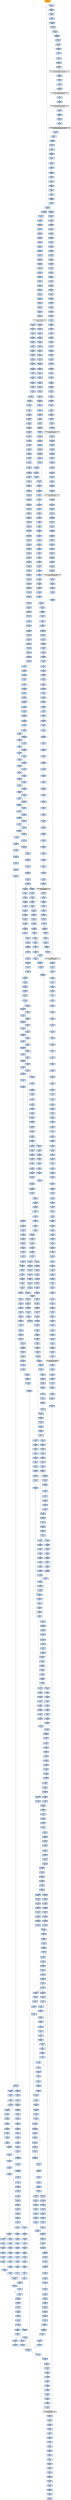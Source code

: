 strict digraph G {
	graph [bgcolor=transparent,
		name=G
	];
	node [color=lightsteelblue,
		fillcolor=lightsteelblue,
		shape=rectangle,
		style=filled
	];
	"0x00405810"	[color=lightgrey,
		fillcolor=orange,
		label="0x00405810
call"];
	"0x00405815"	[label="0x00405815
jmp"];
	"0x00405810" -> "0x00405815"	[color="#000000"];
	"0x0040be0e"	[label="0x0040be0e
pushl"];
	"0x00405810" -> "0x0040be0e"	[color="#000000"];
	"0x00405816"	[label="0x00405816
pushl"];
	"0x00405815" -> "0x00405816"	[color="#000000"];
	"0x00405695"	[label="0x00405695
pushl"];
	"0x00405815" -> "0x00405695"	[color="#000000"];
	"0x0040581d"	[label="0x0040581d
movl"];
	"0x00405816" -> "0x0040581d"	[color="#000000"];
	"0x00405824"	[label="0x00405824
xorl"];
	"0x0040581d" -> "0x00405824"	[color="#000000"];
	"0x00405826"	[label="0x00405826
jmp"];
	"0x00405824" -> "0x00405826"	[color="#000000"];
	"0x004500ef"	[label="0x004500ef
movl"];
	"0x00405826" -> "0x004500ef"	[color="#000000"];
	"0x004500f4"	[label="0x004500f4
popl"];
	"0x004500ef" -> "0x004500f4"	[color="#000000"];
	"0x004500fb"	[label="0x004500fb
addl"];
	"0x004500f4" -> "0x004500fb"	[color="#000000"];
	"0x004500fe"	[label="0x004500fe
pushl"];
	"0x004500fb" -> "0x004500fe"	[color="#000000"];
	"0x004500ff"	[label="0x004500ff
pushl"];
	"0x004500fe" -> "0x004500ff"	[color="#000000"];
	"0x00450100"	[label="0x00450100
pushl"];
	"0x004500ff" -> "0x00450100"	[color="#000000"];
	"0x00450101"	[label="0x00450101
pushl"];
	"0x00450100" -> "0x00450101"	[color="#000000"];
	"0x00450102"	[label="0x00450102
pushl"];
	"0x00450101" -> "0x00450102"	[color="#000000"];
	"0x00450103"	[label="0x00450103
pushl"];
	"0x00450102" -> "0x00450103"	[color="#000000"];
	"0x00450104"	[label="0x00450104
leal"];
	"0x00450103" -> "0x00450104"	[color="#000000"];
	"0x0045010a"	[label="0x0045010a
movl"];
	"0x00450104" -> "0x0045010a"	[color="#000000"];
	"0x0045010d"	[label="0x0045010d
pushl"];
	"0x0045010a" -> "0x0045010d"	[color="#000000"];
	"0x0045010e"	[label="0x0045010e
movl"];
	"0x0045010d" -> "0x0045010e"	[color="#000000"];
	"0x00450110"	[label="0x00450110
pushl"];
	"0x0045010e" -> "0x00450110"	[color="#000000"];
	"0x00450112"	[label="0x00450112
pushl"];
	"0x00450110" -> "0x00450112"	[color="#000000"];
	"0x00450117"	[label="0x00450117
pushl"];
	"0x00450112" -> "0x00450117"	[color="#000000"];
	"0x0045011a"	[label="0x0045011a
pushl"];
	"0x00450117" -> "0x0045011a"	[color="#000000"];
	"0x0045011c"	[label="0x0045011c
movl"];
	"0x0045011a" -> "0x0045011c"	[color="#000000"];
	"0x0045011f"	[label="0x0045011f
addl"];
	"0x0045011c" -> "0x0045011f"	[color="#000000"];
	"0x00450121"	[label="0x00450121
movl"];
	"0x0045011f" -> "0x00450121"	[color="#000000"];
	"0x00450123"	[label="0x00450123
call"];
	"0x00450121" -> "0x00450123"	[color="#000000"];
	VIRTUALALLOC_KERNEL32_DLL	[color=lightgrey,
		fillcolor=lightgrey,
		label="VIRTUALALLOC_KERNEL32_DLL
VIRTUALALLOC"];
	"0x00450123" -> VIRTUALALLOC_KERNEL32_DLL	[color="#000000"];
	"0x00450125"	[label="0x00450125
popl"];
	VIRTUALALLOC_KERNEL32_DLL -> "0x00450125"	[color="#000000"];
	"0x01350851"	[label="0x01350851
movl"];
	VIRTUALALLOC_KERNEL32_DLL -> "0x01350851"	[color="#000000"];
	"0x00450126"	[label="0x00450126
movl"];
	"0x00450125" -> "0x00450126"	[color="#000000"];
	"0x00450128"	[label="0x00450128
pushl"];
	"0x00450126" -> "0x00450128"	[color="#000000"];
	"0x00450129"	[label="0x00450129
pushl"];
	"0x00450128" -> "0x00450129"	[color="#000000"];
	"0x0045012a"	[label="0x0045012a
movl"];
	"0x00450129" -> "0x0045012a"	[color="#000000"];
	"0x0045012c"	[label="0x0045012c
movl"];
	"0x0045012a" -> "0x0045012c"	[color="#000000"];
	"0x0045012f"	[label="0x0045012f
addl"];
	"0x0045012c" -> "0x0045012f"	[color="#000000"];
	"0x00450131"	[label="0x00450131
movl"];
	"0x0045012f" -> "0x00450131"	[color="#000000"];
	"0x00450133"	[label="0x00450133
movl"];
	"0x00450131" -> "0x00450133"	[color="#000000"];
	"0x00450136"	[label="0x00450136
movl"];
	"0x00450133" -> "0x00450136"	[color="#000000"];
	"0x00450139"	[label="0x00450139
addl"];
	"0x00450136" -> "0x00450139"	[color="#000000"];
	"0x0045013b"	[label="0x0045013b
movl"];
	"0x00450139" -> "0x0045013b"	[color="#000000"];
	"0x0045013d"	[label="0x0045013d
movl"];
	"0x0045013b" -> "0x0045013d"	[color="#000000"];
	"0x00450140"	[label="0x00450140
addl"];
	"0x0045013d" -> "0x00450140"	[color="#000000"];
	"0x00450142"	[label="0x00450142
movl"];
	"0x00450140" -> "0x00450142"	[color="#000000"];
	"0x00450145"	[label="0x00450145
addl"];
	"0x00450142" -> "0x00450145"	[color="#000000"];
	"0x00450147"	[label="0x00450147
leal"];
	"0x00450145" -> "0x00450147"	[color="#000000"];
	"0x0045014a"	[label="0x0045014a
pushl"];
	"0x00450147" -> "0x0045014a"	[color="#000000"];
	"0x0045014b"	[label="0x0045014b
pushl"];
	"0x0045014a" -> "0x0045014b"	[color="#000000"];
	"0x0045014c"	[label="0x0045014c
pushl"];
	"0x0045014b" -> "0x0045014c"	[color="#000000"];
	"0x0045014d"	[label="0x0045014d
call"];
	"0x0045014c" -> "0x0045014d"	[color="#000000"];
	"0x0044fffc"	[label="0x0044fffc
pusha"];
	"0x0045014d" -> "0x0044fffc"	[color="#000000"];
	"0x0044fffd"	[label="0x0044fffd
movl"];
	"0x0044fffc" -> "0x0044fffd"	[color="#000000"];
	"0x00450001"	[label="0x00450001
movl"];
	"0x0044fffd" -> "0x00450001"	[color="#000000"];
	"0x00450005"	[label="0x00450005
cld"];
	"0x00450001" -> "0x00450005"	[color="#000000"];
	"0x00450006"	[label="0x00450006
movb"];
	"0x00450005" -> "0x00450006"	[color="#000000"];
	"0x00450008"	[label="0x00450008
xorl"];
	"0x00450006" -> "0x00450008"	[color="#000000"];
	"0x0045000a"	[label="0x0045000a
movsb"];
	"0x00450008" -> "0x0045000a"	[color="#000000"];
	"0x0045000b"	[label="0x0045000b
movb"];
	"0x0045000a" -> "0x0045000b"	[color="#000000"];
	"0x0045000d"	[label="0x0045000d
call"];
	"0x0045000b" -> "0x0045000d"	[color="#000000"];
	"0x0045007f"	[label="0x0045007f
addb"];
	"0x0045000d" -> "0x0045007f"	[color="#000000"];
	"0x00450081"	[label="0x00450081
jne"];
	"0x0045007f" -> "0x00450081"	[color="#000000"];
	"0x00450083"	[label="0x00450083
movb"];
	"0x00450081" -> "0x00450083"	[color="#000000",
		label=F];
	"0x00450088"	[label="0x00450088
ret"];
	"0x00450081" -> "0x00450088"	[color="#000000",
		label=T];
	"0x00450085"	[label="0x00450085
incl"];
	"0x00450083" -> "0x00450085"	[color="#000000"];
	"0x00450086"	[label="0x00450086
adcb"];
	"0x00450085" -> "0x00450086"	[color="#000000"];
	"0x00450086" -> "0x00450088"	[color="#000000"];
	"0x00450024"	[label="0x00450024
jae"];
	"0x00450088" -> "0x00450024"	[color="#000000"];
	"0x00450049"	[label="0x00450049
lodsb"];
	"0x00450024" -> "0x00450049"	[color="#000000",
		label=T];
	"0x0045004a"	[label="0x0045004a
shrl"];
	"0x00450049" -> "0x0045004a"	[color="#000000"];
	"0x0045004c"	[label="0x0045004c
je"];
	"0x0045004a" -> "0x0045004c"	[color="#000000"];
	"0x0045009b"	[label="0x0045009b
subl"];
	"0x0045004c" -> "0x0045009b"	[color="#000000",
		label=T];
	"0x0045009f"	[label="0x0045009f
movl"];
	"0x0045009b" -> "0x0045009f"	[color="#000000"];
	"0x004500a3"	[label="0x004500a3
popa"];
	"0x0045009f" -> "0x004500a3"	[color="#000000"];
	"0x004500a4"	[label="0x004500a4
ret"];
	"0x004500a3" -> "0x004500a4"	[color="#000000"];
	"0x0045014f"	[label="0x0045014f
popl"];
	"0x004500a4" -> "0x0045014f"	[color="#000000"];
	"0x00450150"	[label="0x00450150
popl"];
	"0x0045014f" -> "0x00450150"	[color="#000000"];
	"0x00450151"	[label="0x00450151
addl"];
	"0x00450150" -> "0x00450151"	[color="#000000"];
	"0x00450154"	[label="0x00450154
movl"];
	"0x00450151" -> "0x00450154"	[color="#000000"];
	"0x00450156"	[label="0x00450156
pushl"];
	"0x00450154" -> "0x00450156"	[color="#000000"];
	"0x00450157"	[label="0x00450157
movl"];
	"0x00450156" -> "0x00450157"	[color="#000000"];
	"0x00450159"	[label="0x00450159
movl"];
	"0x00450157" -> "0x00450159"	[color="#000000"];
	"0x0045015c"	[label="0x0045015c
addl"];
	"0x00450159" -> "0x0045015c"	[color="#000000"];
	"0x0045015f"	[label="0x0045015f
subl"];
	"0x0045015c" -> "0x0045015f"	[color="#000000"];
	"0x00450161"	[label="0x00450161
movl"];
	"0x0045015f" -> "0x00450161"	[color="#000000"];
	"0x00450164"	[label="0x00450164
movl"];
	"0x00450161" -> "0x00450164"	[color="#000000"];
	"0x00450167"	[label="0x00450167
movl"];
	"0x00450164" -> "0x00450167"	[color="#000000"];
	"0x0045016a"	[label="0x0045016a
call"];
	"0x00450167" -> "0x0045016a"	[color="#000000"];
	"0x01350980"	[label="0x01350980
pushl"];
	"0x0045016a" -> "0x01350980"	[color="#000000"];
	"0x01350981"	[label="0x01350981
pushl"];
	"0x01350980" -> "0x01350981"	[color="#000000"];
	"0x01350982"	[label="0x01350982
pushl"];
	"0x01350981" -> "0x01350982"	[color="#000000"];
	"0x01350983"	[label="0x01350983
pushl"];
	"0x01350982" -> "0x01350983"	[color="#000000"];
	"0x01350984"	[label="0x01350984
call"];
	"0x01350983" -> "0x01350984"	[color="#000000"];
	"0x01350989"	[label="0x01350989
popl"];
	"0x01350984" -> "0x01350989"	[color="#000000"];
	"0x0135098a"	[label="0x0135098a
subl"];
	"0x01350989" -> "0x0135098a"	[color="#000000"];
	"0x01350990"	[label="0x01350990
leal"];
	"0x0135098a" -> "0x01350990"	[color="#000000"];
	"0x01350996"	[label="0x01350996
movl"];
	"0x01350990" -> "0x01350996"	[color="#000000"];
	"0x01350999"	[label="0x01350999
addl"];
	"0x01350996" -> "0x01350999"	[color="#000000"];
	"0x0135099c"	[label="0x0135099c
subl"];
	"0x01350999" -> "0x0135099c"	[color="#000000"];
	"0x0135099e"	[label="0x0135099e
cld"];
	"0x0135099c" -> "0x0135099e"	[color="#000000"];
	"0x0135099f"	[label="0x0135099f
movl"];
	"0x0135099e" -> "0x0135099f"	[color="#000000"];
	"0x013509a1"	[label="0x013509a1
movl"];
	"0x0135099f" -> "0x013509a1"	[color="#000000"];
	"0x013509a4"	[label="0x013509a4
movl"];
	"0x013509a1" -> "0x013509a4"	[color="#000000"];
	"0x013509a7"	[label="0x013509a7
addl"];
	"0x013509a4" -> "0x013509a7"	[color="#000000"];
	"0x013509a9"	[label="0x013509a9
leal"];
	"0x013509a7" -> "0x013509a9"	[color="#000000"];
	"0x013509af"	[label="0x013509af
lodsl"];
	"0x013509a9" -> "0x013509af"	[color="#000000"];
	"0x013509b0"	[label="0x013509b0
stosl"];
	"0x013509af" -> "0x013509b0"	[color="#000000"];
	"0x013509b1"	[label="0x013509b1
lodsl"];
	"0x013509b0" -> "0x013509b1"	[color="#000000"];
	"0x013509b2"	[label="0x013509b2
stosl"];
	"0x013509b1" -> "0x013509b2"	[color="#000000"];
	"0x013509b3"	[label="0x013509b3
lodsl"];
	"0x013509b2" -> "0x013509b3"	[color="#000000"];
	"0x013509b4"	[label="0x013509b4
stosl"];
	"0x013509b3" -> "0x013509b4"	[color="#000000"];
	"0x013509b5"	[label="0x013509b5
lodsl"];
	"0x013509b4" -> "0x013509b5"	[color="#000000"];
	"0x013509b6"	[label="0x013509b6
stosl"];
	"0x013509b5" -> "0x013509b6"	[color="#000000"];
	"0x013509b7"	[label="0x013509b7
nop"];
	"0x013509b6" -> "0x013509b7"	[color="#000000"];
	"0x013509b8"	[label="0x013509b8
cmpl"];
	"0x013509b7" -> "0x013509b8"	[color="#000000"];
	"0x013509bc"	[label="0x013509bc
je"];
	"0x013509b8" -> "0x013509bc"	[color="#000000"];
	"0x013509be"	[label="0x013509be
movl"];
	"0x013509bc" -> "0x013509be"	[color="#000000",
		label=F];
	"0x013509c1"	[label="0x013509c1
testl"];
	"0x013509be" -> "0x013509c1"	[color="#000000"];
	"0x013509c3"	[label="0x013509c3
je"];
	"0x013509c1" -> "0x013509c3"	[color="#000000"];
	"0x013509c5"	[label="0x013509c5
movl"];
	"0x013509c3" -> "0x013509c5"	[color="#000000",
		label=F];
	"0x013509ca"	[label="0x013509ca
addl"];
	"0x013509c5" -> "0x013509ca"	[color="#000000"];
	"0x013509cc"	[label="0x013509cc
movl"];
	"0x013509ca" -> "0x013509cc"	[color="#000000"];
	"0x013509cf"	[label="0x013509cf
addl"];
	"0x013509cc" -> "0x013509cf"	[color="#000000"];
	"0x013509d1"	[label="0x013509d1
repz"];
	"0x013509cf" -> "0x013509d1"	[color="#000000"];
	"0x013509d3"	[label="0x013509d3
movl"];
	"0x013509d1" -> "0x013509d3"	[color="#000000"];
	"0x013509d5"	[label="0x013509d5
leal"];
	"0x013509d3" -> "0x013509d5"	[color="#000000"];
	"0x013509db"	[label="0x013509db
addl"];
	"0x013509d5" -> "0x013509db"	[color="#000000"];
	"0x013509dd"	[label="0x013509dd
addl"];
	"0x013509db" -> "0x013509dd"	[color="#000000"];
	"0x013509e0"	[label="0x013509e0
addl"];
	"0x013509dd" -> "0x013509e0"	[color="#000000"];
	"0x013509e3"	[label="0x013509e3
leal"];
	"0x013509e0" -> "0x013509e3"	[color="#000000"];
	"0x013509e9"	[label="0x013509e9
pushl"];
	"0x013509e3" -> "0x013509e9"	[color="#000000"];
	"0x013509ea"	[label="0x013509ea
call"];
	"0x013509e9" -> "0x013509ea"	[color="#000000"];
	"0x01350b35"	[label="0x01350b35
pushl"];
	"0x013509ea" -> "0x01350b35"	[color="#000000"];
	"0x01350b36"	[label="0x01350b36
movl"];
	"0x01350b35" -> "0x01350b36"	[color="#000000"];
	"0x01350b38"	[label="0x01350b38
addl"];
	"0x01350b36" -> "0x01350b38"	[color="#000000"];
	"0x01350b3b"	[label="0x01350b3b
pushl"];
	"0x01350b38" -> "0x01350b3b"	[color="#000000"];
	"0x01350b3c"	[label="0x01350b3c
pushl"];
	"0x01350b3b" -> "0x01350b3c"	[color="#000000"];
	"0x01350b3d"	[label="0x01350b3d
pushl"];
	"0x01350b3c" -> "0x01350b3d"	[color="#000000"];
	"0x01350b3e"	[label="0x01350b3e
call"];
	"0x01350b3d" -> "0x01350b3e"	[color="#000000"];
	"0x01350b43"	[label="0x01350b43
popl"];
	"0x01350b3e" -> "0x01350b43"	[color="#000000"];
	"0x01350b44"	[label="0x01350b44
subl"];
	"0x01350b43" -> "0x01350b44"	[color="#000000"];
	"0x01350b4a"	[label="0x01350b4a
movl"];
	"0x01350b44" -> "0x01350b4a"	[color="#000000"];
	"0x01350b4d"	[label="0x01350b4d
movl"];
	"0x01350b4a" -> "0x01350b4d"	[color="#000000"];
	"0x01350b4f"	[label="0x01350b4f
addl"];
	"0x01350b4d" -> "0x01350b4f"	[color="#000000"];
	"0x01350b51"	[label="0x01350b51
pushl"];
	"0x01350b4f" -> "0x01350b51"	[color="#000000"];
	"0x01350b52"	[label="0x01350b52
call"];
	"0x01350b51" -> "0x01350b52"	[color="#000000"];
	LOADLIBRARYA_KERNEL32_DLL	[color=lightgrey,
		fillcolor=lightgrey,
		label="LOADLIBRARYA_KERNEL32_DLL
LOADLIBRARYA"];
	"0x01350b52" -> LOADLIBRARYA_KERNEL32_DLL	[color="#000000"];
	"0x01350b58"	[label="0x01350b58
movl"];
	LOADLIBRARYA_KERNEL32_DLL -> "0x01350b58"	[color="#000000"];
	"0x01350b5b"	[label="0x01350b5b
movl"];
	"0x01350b58" -> "0x01350b5b"	[color="#000000"];
	"0x01350b5e"	[label="0x01350b5e
movl"];
	"0x01350b5b" -> "0x01350b5e"	[color="#000000"];
	"0x01350b61"	[label="0x01350b61
addl"];
	"0x01350b5e" -> "0x01350b61"	[color="#000000"];
	"0x01350b63"	[label="0x01350b63
addl"];
	"0x01350b61" -> "0x01350b63"	[color="#000000"];
	"0x01350b65"	[label="0x01350b65
xorl"];
	"0x01350b63" -> "0x01350b65"	[color="#000000"];
	"0x01350b67"	[label="0x01350b67
addl"];
	"0x01350b65" -> "0x01350b67"	[color="#000000"];
	"0x01350b69"	[label="0x01350b69
je"];
	"0x01350b67" -> "0x01350b69"	[color="#000000"];
	"0x01350b6b"	[label="0x01350b6b
pushl"];
	"0x01350b69" -> "0x01350b6b"	[color="#000000",
		label=F];
	"0x01350b6c"	[label="0x01350b6c
movl"];
	"0x01350b6b" -> "0x01350b6c"	[color="#000000"];
	"0x01350b6e"	[label="0x01350b6e
addl"];
	"0x01350b6c" -> "0x01350b6e"	[color="#000000"];
	"0x01350b70"	[label="0x01350b70
pushl"];
	"0x01350b6e" -> "0x01350b70"	[color="#000000"];
	"0x01350b71"	[label="0x01350b71
pushl"];
	"0x01350b70" -> "0x01350b71"	[color="#000000"];
	"0x01350b74"	[label="0x01350b74
call"];
	"0x01350b71" -> "0x01350b74"	[color="#000000"];
	GETPROCADDRESS_KERNEL32_DLL	[color=lightgrey,
		fillcolor=lightgrey,
		label="GETPROCADDRESS_KERNEL32_DLL
GETPROCADDRESS"];
	"0x01350b74" -> GETPROCADDRESS_KERNEL32_DLL	[color="#000000"];
	"0x013512f7"	[label="0x013512f7
popl"];
	GETPROCADDRESS_KERNEL32_DLL -> "0x013512f7"	[color="#000000"];
	"0x01350853"	[label="0x01350853
movl"];
	"0x01350851" -> "0x01350853"	[color="#000000"];
	"0x01350856"	[label="0x01350856
leal"];
	"0x01350853" -> "0x01350856"	[color="#000000"];
	"0x01350859"	[label="0x01350859
pushl"];
	"0x01350856" -> "0x01350859"	[color="#000000"];
	"0x0135085a"	[label="0x0135085a
pushl"];
	"0x01350859" -> "0x0135085a"	[color="#000000"];
	"0x0135085b"	[label="0x0135085b
pushl"];
	"0x0135085a" -> "0x0135085b"	[color="#000000"];
	"0x0135085e"	[label="0x0135085e
addl"];
	"0x0135085b" -> "0x0135085e"	[color="#000000"];
	"0x01350861"	[label="0x01350861
pushl"];
	"0x0135085e" -> "0x01350861"	[color="#000000"];
	"0x01350862"	[label="0x01350862
pushl"];
	"0x01350861" -> "0x01350862"	[color="#000000"];
	"0x01350863"	[label="0x01350863
leal"];
	"0x01350862" -> "0x01350863"	[color="#000000"];
	"0x01350866"	[label="0x01350866
pushl"];
	"0x01350863" -> "0x01350866"	[color="#000000"];
	"0x01350867"	[label="0x01350867
call"];
	"0x01350866" -> "0x01350867"	[color="#000000"];
	"0x0135000d"	[label="0x0135000d
pushl"];
	"0x01350867" -> "0x0135000d"	[color="#000000"];
	"0x0135000e"	[label="0x0135000e
movl"];
	"0x0135000d" -> "0x0135000e"	[color="#000000"];
	"0x01350010"	[label="0x01350010
subl"];
	"0x0135000e" -> "0x01350010"	[color="#000000"];
	"0x01350013"	[label="0x01350013
movl"];
	"0x01350010" -> "0x01350013"	[color="#000000"];
	"0x01350016"	[label="0x01350016
movl"];
	"0x01350013" -> "0x01350016"	[color="#000000"];
	"0x01350019"	[label="0x01350019
andl"];
	"0x01350016" -> "0x01350019"	[color="#000000"];
	"0x0135001d"	[label="0x0135001d
andl"];
	"0x01350019" -> "0x0135001d"	[color="#000000"];
	"0x01350021"	[label="0x01350021
xorl"];
	"0x0135001d" -> "0x01350021"	[color="#000000"];
	"0x01350023"	[label="0x01350023
incl"];
	"0x01350021" -> "0x01350023"	[color="#000000"];
	"0x01350024"	[label="0x01350024
pushl"];
	"0x01350023" -> "0x01350024"	[color="#000000"];
	"0x01350025"	[label="0x01350025
pushl"];
	"0x01350024" -> "0x01350025"	[color="#000000"];
	"0x01350026"	[label="0x01350026
movl"];
	"0x01350025" -> "0x01350026"	[color="#000000"];
	"0x01350029"	[label="0x01350029
pushl"];
	"0x01350026" -> "0x01350029"	[color="#000000"];
	"0x0135002a"	[label="0x0135002a
movl"];
	"0x01350029" -> "0x0135002a"	[color="#000000"];
	"0x0135002c"	[label="0x0135002c
shll"];
	"0x0135002a" -> "0x0135002c"	[color="#000000"];
	"0x0135002e"	[label="0x0135002e
movl"];
	"0x0135002c" -> "0x0135002e"	[color="#000000"];
	"0x01350031"	[label="0x01350031
movl"];
	"0x0135002e" -> "0x01350031"	[color="#000000"];
	"0x01350033"	[label="0x01350033
movl"];
	"0x01350031" -> "0x01350033"	[color="#000000"];
	"0x01350035"	[label="0x01350035
shll"];
	"0x01350033" -> "0x01350035"	[color="#000000"];
	"0x01350037"	[label="0x01350037
movl"];
	"0x01350035" -> "0x01350037"	[color="#000000"];
	"0x0135003a"	[label="0x0135003a
addl"];
	"0x01350037" -> "0x0135003a"	[color="#000000"];
	"0x0135003c"	[label="0x0135003c
movl"];
	"0x0135003a" -> "0x0135003c"	[color="#000000"];
	"0x01350041"	[label="0x01350041
shll"];
	"0x0135003c" -> "0x01350041"	[color="#000000"];
	"0x01350043"	[label="0x01350043
decl"];
	"0x01350041" -> "0x01350043"	[color="#000000"];
	"0x01350044"	[label="0x01350044
decl"];
	"0x01350043" -> "0x01350044"	[color="#000000"];
	"0x01350045"	[label="0x01350045
movl"];
	"0x01350044" -> "0x01350045"	[color="#000000"];
	"0x01350048"	[label="0x01350048
addl"];
	"0x01350045" -> "0x01350048"	[color="#000000"];
	"0x0135004d"	[label="0x0135004d
movb"];
	"0x01350048" -> "0x0135004d"	[color="#000000"];
	"0x01350051"	[label="0x01350051
movl"];
	"0x0135004d" -> "0x01350051"	[color="#000000"];
	"0x01350054"	[label="0x01350054
movl"];
	"0x01350051" -> "0x01350054"	[color="#000000"];
	"0x01350057"	[label="0x01350057
movl"];
	"0x01350054" -> "0x01350057"	[color="#000000"];
	"0x0135005a"	[label="0x0135005a
movl"];
	"0x01350057" -> "0x0135005a"	[color="#000000"];
	"0x0135005d"	[label="0x0135005d
movl"];
	"0x0135005a" -> "0x0135005d"	[color="#000000"];
	"0x01350060"	[label="0x01350060
movl"];
	"0x0135005d" -> "0x01350060"	[color="#000000"];
	"0x01350063"	[label="0x01350063
je"];
	"0x01350060" -> "0x01350063"	[color="#000000"];
	"0x01350065"	[label="0x01350065
movl"];
	"0x01350063" -> "0x01350065"	[color="#000000",
		label=F];
	"0x01350067"	[label="0x01350067
movl"];
	"0x01350065" -> "0x01350067"	[color="#000000"];
	"0x0135006c"	[label="0x0135006c
movl"];
	"0x01350067" -> "0x0135006c"	[color="#000000"];
	"0x0135006e"	[label="0x0135006e
repz"];
	"0x0135006c" -> "0x0135006e"	[color="#000000"];
	"0x01350070"	[label="0x01350070
movl"];
	"0x0135006e" -> "0x01350070"	[color="#000000"];
	"0x01350073"	[label="0x01350073
andl"];
	"0x01350070" -> "0x01350073"	[color="#000000"];
	"0x01350077"	[label="0x01350077
pushl"];
	"0x01350073" -> "0x01350077"	[color="#000000"];
	"0x01350079"	[label="0x01350079
movl"];
	"0x01350077" -> "0x01350079"	[color="#000000"];
	"0x0135007c"	[label="0x0135007c
orl"];
	"0x01350079" -> "0x0135007c"	[color="#000000"];
	"0x0135007f"	[label="0x0135007f
popl"];
	"0x0135007c" -> "0x0135007f"	[color="#000000"];
	"0x01350080"	[label="0x01350080
movl"];
	"0x0135007f" -> "0x01350080"	[color="#000000"];
	"0x01350083"	[label="0x01350083
movl"];
	"0x01350080" -> "0x01350083"	[color="#000000"];
	"0x01350086"	[label="0x01350086
movzbl"];
	"0x01350083" -> "0x01350086"	[color="#000000"];
	"0x01350089"	[label="0x01350089
shll"];
	"0x01350086" -> "0x01350089"	[color="#000000"];
	"0x0135008c"	[label="0x0135008c
orl"];
	"0x01350089" -> "0x0135008c"	[color="#000000"];
	"0x0135008e"	[label="0x0135008e
incl"];
	"0x0135008c" -> "0x0135008e"	[color="#000000"];
	"0x01350091"	[label="0x01350091
decl"];
	"0x0135008e" -> "0x01350091"	[color="#000000"];
	"0x01350092"	[label="0x01350092
movl"];
	"0x01350091" -> "0x01350092"	[color="#000000"];
	"0x01350095"	[label="0x01350095
jne"];
	"0x01350092" -> "0x01350095"	[color="#000000"];
	"0x01350097"	[label="0x01350097
cmpl"];
	"0x01350095" -> "0x01350097"	[color="#000000",
		label=F];
	"0x0135009a"	[label="0x0135009a
ja"];
	"0x01350097" -> "0x0135009a"	[color="#000000"];
	"0x013500a8"	[label="0x013500a8
andl"];
	"0x0135009a" -> "0x013500a8"	[color="#000000",
		label=T];
	"0x013500ab"	[label="0x013500ab
movl"];
	"0x013500a8" -> "0x013500ab"	[color="#000000"];
	"0x013500ae"	[label="0x013500ae
movl"];
	"0x013500ab" -> "0x013500ae"	[color="#000000"];
	"0x013500b1"	[label="0x013500b1
shll"];
	"0x013500ae" -> "0x013500b1"	[color="#000000"];
	"0x013500b4"	[label="0x013500b4
addl"];
	"0x013500b1" -> "0x013500b4"	[color="#000000"];
	"0x013500b6"	[label="0x013500b6
leal"];
	"0x013500b4" -> "0x013500b6"	[color="#000000"];
	"0x013500b9"	[label="0x013500b9
cmpl"];
	"0x013500b6" -> "0x013500b9"	[color="#000000"];
	"0x013500be"	[label="0x013500be
jae"];
	"0x013500b9" -> "0x013500be"	[color="#000000"];
	"0x013500d7"	[label="0x013500d7
movl"];
	"0x013500be" -> "0x013500d7"	[color="#000000",
		label=T];
	"0x013500c0"	[label="0x013500c0
movl"];
	"0x013500be" -> "0x013500c0"	[color="#000000",
		label=F];
	"0x013500d9"	[label="0x013500d9
movl"];
	"0x013500d7" -> "0x013500d9"	[color="#000000"];
	"0x013500db"	[label="0x013500db
shrl"];
	"0x013500d9" -> "0x013500db"	[color="#000000"];
	"0x013500de"	[label="0x013500de
imull"];
	"0x013500db" -> "0x013500de"	[color="#000000"];
	"0x013500e1"	[label="0x013500e1
cmpl"];
	"0x013500de" -> "0x013500e1"	[color="#000000"];
	"0x013500e4"	[label="0x013500e4
jae"];
	"0x013500e1" -> "0x013500e4"	[color="#000000"];
	"0x013500ea"	[label="0x013500ea
movl"];
	"0x013500e4" -> "0x013500ea"	[color="#000000",
		label=F];
	"0x01350269"	[label="0x01350269
subl"];
	"0x013500e4" -> "0x01350269"	[color="#000000",
		label=T];
	"0x013500ec"	[label="0x013500ec
movl"];
	"0x013500ea" -> "0x013500ec"	[color="#000000"];
	"0x013500f1"	[label="0x013500f1
subl"];
	"0x013500ec" -> "0x013500f1"	[color="#000000"];
	"0x013500f3"	[label="0x013500f3
shrl"];
	"0x013500f1" -> "0x013500f3"	[color="#000000"];
	"0x013500f6"	[label="0x013500f6
addl"];
	"0x013500f3" -> "0x013500f6"	[color="#000000"];
	"0x013500f8"	[label="0x013500f8
movl"];
	"0x013500f6" -> "0x013500f8"	[color="#000000"];
	"0x013500fa"	[label="0x013500fa
movzbl"];
	"0x013500f8" -> "0x013500fa"	[color="#000000"];
	"0x013500fe"	[label="0x013500fe
movl"];
	"0x013500fa" -> "0x013500fe"	[color="#000000"];
	"0x01350101"	[label="0x01350101
andl"];
	"0x013500fe" -> "0x01350101"	[color="#000000"];
	"0x01350104"	[label="0x01350104
pushl"];
	"0x01350101" -> "0x01350104"	[color="#000000"];
	"0x01350106"	[label="0x01350106
popl"];
	"0x01350104" -> "0x01350106"	[color="#000000"];
	"0x01350107"	[label="0x01350107
subb"];
	"0x01350106" -> "0x01350107"	[color="#000000"];
	"0x0135010a"	[label="0x0135010a
xorl"];
	"0x01350107" -> "0x0135010a"	[color="#000000"];
	"0x0135010c"	[label="0x0135010c
shrl"];
	"0x0135010a" -> "0x0135010c"	[color="#000000"];
	"0x0135010e"	[label="0x0135010e
movl"];
	"0x0135010c" -> "0x0135010e"	[color="#000000"];
	"0x01350111"	[label="0x01350111
shll"];
	"0x0135010e" -> "0x01350111"	[color="#000000"];
	"0x01350113"	[label="0x01350113
movl"];
	"0x01350111" -> "0x01350113"	[color="#000000"];
	"0x01350116"	[label="0x01350116
incl"];
	"0x01350113" -> "0x01350116"	[color="#000000"];
	"0x01350117"	[label="0x01350117
addl"];
	"0x01350116" -> "0x01350117"	[color="#000000"];
	"0x01350119"	[label="0x01350119
imull"];
	"0x01350117" -> "0x01350119"	[color="#000000"];
	"0x0135011f"	[label="0x0135011f
cmpl"];
	"0x01350119" -> "0x0135011f"	[color="#000000"];
	"0x01350123"	[label="0x01350123
leal"];
	"0x0135011f" -> "0x01350123"	[color="#000000"];
	"0x0135012a"	[label="0x0135012a
movl"];
	"0x01350123" -> "0x0135012a"	[color="#000000"];
	"0x0135012d"	[label="0x0135012d
jl"];
	"0x0135012a" -> "0x0135012d"	[color="#000000"];
	"0x013501d2"	[label="0x013501d2
movl"];
	"0x0135012d" -> "0x013501d2"	[color="#000000",
		label=T];
	"0x01350133"	[label="0x01350133
movl"];
	"0x0135012d" -> "0x01350133"	[color="#000000",
		label=F];
	"0x013501d5"	[label="0x013501d5
leal"];
	"0x013501d2" -> "0x013501d5"	[color="#000000"];
	"0x013501d8"	[label="0x013501d8
cmpl"];
	"0x013501d5" -> "0x013501d8"	[color="#000000"];
	"0x013501dd"	[label="0x013501dd
jae"];
	"0x013501d8" -> "0x013501dd"	[color="#000000"];
	"0x013501f6"	[label="0x013501f6
movl"];
	"0x013501dd" -> "0x013501f6"	[color="#000000",
		label=T];
	"0x013501df"	[label="0x013501df
movl"];
	"0x013501dd" -> "0x013501df"	[color="#000000",
		label=F];
	"0x013501f8"	[label="0x013501f8
movl"];
	"0x013501f6" -> "0x013501f8"	[color="#000000"];
	"0x013501fa"	[label="0x013501fa
shrl"];
	"0x013501f8" -> "0x013501fa"	[color="#000000"];
	"0x013501fd"	[label="0x013501fd
imull"];
	"0x013501fa" -> "0x013501fd"	[color="#000000"];
	"0x01350200"	[label="0x01350200
cmpl"];
	"0x013501fd" -> "0x01350200"	[color="#000000"];
	"0x01350203"	[label="0x01350203
jae"];
	"0x01350200" -> "0x01350203"	[color="#000000"];
	"0x01350205"	[label="0x01350205
movl"];
	"0x01350203" -> "0x01350205"	[color="#000000",
		label=F];
	"0x01350219"	[label="0x01350219
subl"];
	"0x01350203" -> "0x01350219"	[color="#000000",
		label=T];
	"0x01350207"	[label="0x01350207
movl"];
	"0x01350205" -> "0x01350207"	[color="#000000"];
	"0x0135020c"	[label="0x0135020c
subl"];
	"0x01350207" -> "0x0135020c"	[color="#000000"];
	"0x0135020e"	[label="0x0135020e
shrl"];
	"0x0135020c" -> "0x0135020e"	[color="#000000"];
	"0x01350211"	[label="0x01350211
addl"];
	"0x0135020e" -> "0x01350211"	[color="#000000"];
	"0x01350213"	[label="0x01350213
movl"];
	"0x01350211" -> "0x01350213"	[color="#000000"];
	"0x01350215"	[label="0x01350215
addl"];
	"0x01350213" -> "0x01350215"	[color="#000000"];
	"0x01350217"	[label="0x01350217
jmp"];
	"0x01350215" -> "0x01350217"	[color="#000000"];
	"0x0135022b"	[label="0x0135022b
cmpl"];
	"0x01350217" -> "0x0135022b"	[color="#000000"];
	"0x01350231"	[label="0x01350231
jl"];
	"0x0135022b" -> "0x01350231"	[color="#000000"];
	"0x01350233"	[label="0x01350233
movl"];
	"0x01350231" -> "0x01350233"	[color="#000000",
		label=F];
	"0x0135021c"	[label="0x0135021c
subl"];
	"0x01350219" -> "0x0135021c"	[color="#000000"];
	"0x0135021e"	[label="0x0135021e
movl"];
	"0x0135021c" -> "0x0135021e"	[color="#000000"];
	"0x01350220"	[label="0x01350220
shrl"];
	"0x0135021e" -> "0x01350220"	[color="#000000"];
	"0x01350223"	[label="0x01350223
subl"];
	"0x01350220" -> "0x01350223"	[color="#000000"];
	"0x01350225"	[label="0x01350225
movl"];
	"0x01350223" -> "0x01350225"	[color="#000000"];
	"0x01350227"	[label="0x01350227
leal"];
	"0x01350225" -> "0x01350227"	[color="#000000"];
	"0x01350227" -> "0x0135022b"	[color="#000000"];
	"0x01350236"	[label="0x01350236
movl"];
	"0x01350233" -> "0x01350236"	[color="#000000"];
	"0x01350239"	[label="0x01350239
incl"];
	"0x01350236" -> "0x01350239"	[color="#000000"];
	"0x0135023c"	[label="0x0135023c
cmpl"];
	"0x01350239" -> "0x0135023c"	[color="#000000"];
	"0x01350240"	[label="0x01350240
movb"];
	"0x0135023c" -> "0x01350240"	[color="#000000"];
	"0x01350243"	[label="0x01350243
movb"];
	"0x01350240" -> "0x01350243"	[color="#000000"];
	"0x01350246"	[label="0x01350246
jnl"];
	"0x01350243" -> "0x01350246"	[color="#000000"];
	"0x01350248"	[label="0x01350248
andl"];
	"0x01350246" -> "0x01350248"	[color="#000000",
		label=F];
	"0x01350251"	[label="0x01350251
cmpl"];
	"0x01350246" -> "0x01350251"	[color="#000000",
		label=T];
	"0x0135024c"	[label="0x0135024c
jmp"];
	"0x01350248" -> "0x0135024c"	[color="#000000"];
	"0x013507eb"	[label="0x013507eb
movl"];
	"0x0135024c" -> "0x013507eb"	[color="#000000"];
	"0x013507ee"	[label="0x013507ee
cmpl"];
	"0x013507eb" -> "0x013507ee"	[color="#000000"];
	"0x013507f1"	[label="0x013507f1
jb"];
	"0x013507ee" -> "0x013507f1"	[color="#000000"];
	"0x013507f7"	[label="0x013507f7
jmp"];
	"0x013507f1" -> "0x013507f7"	[color="#000000",
		label=F];
	"0x013500c3"	[label="0x013500c3
movl"];
	"0x013500c0" -> "0x013500c3"	[color="#000000"];
	"0x013500c6"	[label="0x013500c6
movzbl"];
	"0x013500c3" -> "0x013500c6"	[color="#000000"];
	"0x013500c9"	[label="0x013500c9
shll"];
	"0x013500c6" -> "0x013500c9"	[color="#000000"];
	"0x013500cc"	[label="0x013500cc
orl"];
	"0x013500c9" -> "0x013500cc"	[color="#000000"];
	"0x013500ce"	[label="0x013500ce
shll"];
	"0x013500cc" -> "0x013500ce"	[color="#000000"];
	"0x013500d1"	[label="0x013500d1
incl"];
	"0x013500ce" -> "0x013500d1"	[color="#000000"];
	"0x013500d4"	[label="0x013500d4
movl"];
	"0x013500d1" -> "0x013500d4"	[color="#000000"];
	"0x013500d4" -> "0x013500d7"	[color="#000000"];
	"0x013501e2"	[label="0x013501e2
movl"];
	"0x013501df" -> "0x013501e2"	[color="#000000"];
	"0x013501e5"	[label="0x013501e5
movzbl"];
	"0x013501e2" -> "0x013501e5"	[color="#000000"];
	"0x013501e8"	[label="0x013501e8
shll"];
	"0x013501e5" -> "0x013501e8"	[color="#000000"];
	"0x013501eb"	[label="0x013501eb
orl"];
	"0x013501e8" -> "0x013501eb"	[color="#000000"];
	"0x013501ed"	[label="0x013501ed
shll"];
	"0x013501eb" -> "0x013501ed"	[color="#000000"];
	"0x013501f0"	[label="0x013501f0
incl"];
	"0x013501ed" -> "0x013501f0"	[color="#000000"];
	"0x013501f3"	[label="0x013501f3
movl"];
	"0x013501f0" -> "0x013501f3"	[color="#000000"];
	"0x013501f3" -> "0x013501f6"	[color="#000000"];
	"0x0135026c"	[label="0x0135026c
movl"];
	"0x01350269" -> "0x0135026c"	[color="#000000"];
	"0x0135026e"	[label="0x0135026e
shrl"];
	"0x0135026c" -> "0x0135026e"	[color="#000000"];
	"0x01350271"	[label="0x01350271
subl"];
	"0x0135026e" -> "0x01350271"	[color="#000000"];
	"0x01350273"	[label="0x01350273
movl"];
	"0x01350271" -> "0x01350273"	[color="#000000"];
	"0x01350276"	[label="0x01350276
subl"];
	"0x01350273" -> "0x01350276"	[color="#000000"];
	"0x01350278"	[label="0x01350278
movl"];
	"0x01350276" -> "0x01350278"	[color="#000000"];
	"0x0135027a"	[label="0x0135027a
movl"];
	"0x01350278" -> "0x0135027a"	[color="#000000"];
	"0x0135027d"	[label="0x0135027d
leal"];
	"0x0135027a" -> "0x0135027d"	[color="#000000"];
	"0x01350284"	[label="0x01350284
cmpl"];
	"0x0135027d" -> "0x01350284"	[color="#000000"];
	"0x01350289"	[label="0x01350289
jae"];
	"0x01350284" -> "0x01350289"	[color="#000000"];
	"0x013502a2"	[label="0x013502a2
movl"];
	"0x01350289" -> "0x013502a2"	[color="#000000",
		label=T];
	"0x0135028b"	[label="0x0135028b
movl"];
	"0x01350289" -> "0x0135028b"	[color="#000000",
		label=F];
	"0x013502a4"	[label="0x013502a4
movl"];
	"0x013502a2" -> "0x013502a4"	[color="#000000"];
	"0x013502a6"	[label="0x013502a6
shrl"];
	"0x013502a4" -> "0x013502a6"	[color="#000000"];
	"0x013502a9"	[label="0x013502a9
imull"];
	"0x013502a6" -> "0x013502a9"	[color="#000000"];
	"0x013502ac"	[label="0x013502ac
cmpl"];
	"0x013502a9" -> "0x013502ac"	[color="#000000"];
	"0x013502af"	[label="0x013502af
jae"];
	"0x013502ac" -> "0x013502af"	[color="#000000"];
	"0x013502b1"	[label="0x013502b1
movl"];
	"0x013502af" -> "0x013502b1"	[color="#000000",
		label=F];
	"0x013502f4"	[label="0x013502f4
subl"];
	"0x013502af" -> "0x013502f4"	[color="#000000",
		label=T];
	"0x013502b3"	[label="0x013502b3
movl"];
	"0x013502b1" -> "0x013502b3"	[color="#000000"];
	"0x013502b8"	[label="0x013502b8
subl"];
	"0x013502b3" -> "0x013502b8"	[color="#000000"];
	"0x013502ba"	[label="0x013502ba
shrl"];
	"0x013502b8" -> "0x013502ba"	[color="#000000"];
	"0x013502bd"	[label="0x013502bd
addl"];
	"0x013502ba" -> "0x013502bd"	[color="#000000"];
	"0x013502bf"	[label="0x013502bf
cmpl"];
	"0x013502bd" -> "0x013502bf"	[color="#000000"];
	"0x013502c3"	[label="0x013502c3
movl"];
	"0x013502bf" -> "0x013502c3"	[color="#000000"];
	"0x013502c6"	[label="0x013502c6
movl"];
	"0x013502c3" -> "0x013502c6"	[color="#000000"];
	"0x013502c9"	[label="0x013502c9
movl"];
	"0x013502c6" -> "0x013502c9"	[color="#000000"];
	"0x013502cc"	[label="0x013502cc
movl"];
	"0x013502c9" -> "0x013502cc"	[color="#000000"];
	"0x013502cf"	[label="0x013502cf
movl"];
	"0x013502cc" -> "0x013502cf"	[color="#000000"];
	"0x013502d2"	[label="0x013502d2
movl"];
	"0x013502cf" -> "0x013502d2"	[color="#000000"];
	"0x013502d4"	[label="0x013502d4
movl"];
	"0x013502d2" -> "0x013502d4"	[color="#000000"];
	"0x013502d7"	[label="0x013502d7
jnl"];
	"0x013502d4" -> "0x013502d7"	[color="#000000"];
	"0x013502d9"	[label="0x013502d9
andl"];
	"0x013502d7" -> "0x013502d9"	[color="#000000",
		label=F];
	"0x013502df"	[label="0x013502df
movl"];
	"0x013502d7" -> "0x013502df"	[color="#000000",
		label=T];
	"0x013502dd"	[label="0x013502dd
jmp"];
	"0x013502d9" -> "0x013502dd"	[color="#000000"];
	"0x013502e6"	[label="0x013502e6
movl"];
	"0x013502dd" -> "0x013502e6"	[color="#000000"];
	"0x013502e9"	[label="0x013502e9
addl"];
	"0x013502e6" -> "0x013502e9"	[color="#000000"];
	"0x013502ef"	[label="0x013502ef
jmp"];
	"0x013502e9" -> "0x013502ef"	[color="#000000"];
	"0x013504e7"	[label="0x013504e7
cmpl"];
	"0x013502ef" -> "0x013504e7"	[color="#000000"];
	"0x013504ec"	[label="0x013504ec
jae"];
	"0x013504e7" -> "0x013504ec"	[color="#000000"];
	"0x01350505"	[label="0x01350505
movl"];
	"0x013504ec" -> "0x01350505"	[color="#000000",
		label=T];
	"0x013504ee"	[label="0x013504ee
movl"];
	"0x013504ec" -> "0x013504ee"	[color="#000000",
		label=F];
	"0x01350507"	[label="0x01350507
movl"];
	"0x01350505" -> "0x01350507"	[color="#000000"];
	"0x01350509"	[label="0x01350509
shrl"];
	"0x01350507" -> "0x01350509"	[color="#000000"];
	"0x0135050c"	[label="0x0135050c
imull"];
	"0x01350509" -> "0x0135050c"	[color="#000000"];
	"0x0135050f"	[label="0x0135050f
cmpl"];
	"0x0135050c" -> "0x0135050f"	[color="#000000"];
	"0x01350512"	[label="0x01350512
jae"];
	"0x0135050f" -> "0x01350512"	[color="#000000"];
	"0x01350514"	[label="0x01350514
movl"];
	"0x01350512" -> "0x01350514"	[color="#000000",
		label=F];
	"0x01350539"	[label="0x01350539
subl"];
	"0x01350512" -> "0x01350539"	[color="#000000",
		label=T];
	"0x01350516"	[label="0x01350516
movl"];
	"0x01350514" -> "0x01350516"	[color="#000000"];
	"0x0135051b"	[label="0x0135051b
subl"];
	"0x01350516" -> "0x0135051b"	[color="#000000"];
	"0x0135051d"	[label="0x0135051d
shrl"];
	"0x0135051b" -> "0x0135051d"	[color="#000000"];
	"0x01350520"	[label="0x01350520
addl"];
	"0x0135051d" -> "0x01350520"	[color="#000000"];
	"0x01350522"	[label="0x01350522
shll"];
	"0x01350520" -> "0x01350522"	[color="#000000"];
	"0x01350525"	[label="0x01350525
movl"];
	"0x01350522" -> "0x01350525"	[color="#000000"];
	"0x01350527"	[label="0x01350527
leal"];
	"0x01350525" -> "0x01350527"	[color="#000000"];
	"0x0135052b"	[label="0x0135052b
xorl"];
	"0x01350527" -> "0x0135052b"	[color="#000000"];
	"0x0135052d"	[label="0x0135052d
movl"];
	"0x0135052b" -> "0x0135052d"	[color="#000000"];
	"0x01350534"	[label="0x01350534
jmp"];
	"0x0135052d" -> "0x01350534"	[color="#000000"];
	"0x013505ba"	[label="0x013505ba
movl"];
	"0x01350534" -> "0x013505ba"	[color="#000000"];
	"0x013505bd"	[label="0x013505bd
movl"];
	"0x013505ba" -> "0x013505bd"	[color="#000000"];
	"0x013505c0"	[label="0x013505c0
movl"];
	"0x013505bd" -> "0x013505c0"	[color="#000000"];
	"0x013505c3"	[label="0x013505c3
movl"];
	"0x013505c0" -> "0x013505c3"	[color="#000000"];
	"0x013505ca"	[label="0x013505ca
cmpl"];
	"0x013505c3" -> "0x013505ca"	[color="#000000"];
	"0x013505cf"	[label="0x013505cf
jae"];
	"0x013505ca" -> "0x013505cf"	[color="#000000"];
	"0x013505e8"	[label="0x013505e8
movl"];
	"0x013505cf" -> "0x013505e8"	[color="#000000",
		label=T];
	"0x013505d1"	[label="0x013505d1
movl"];
	"0x013505cf" -> "0x013505d1"	[color="#000000",
		label=F];
	"0x013505eb"	[label="0x013505eb
movl"];
	"0x013505e8" -> "0x013505eb"	[color="#000000"];
	"0x013505ee"	[label="0x013505ee
movl"];
	"0x013505eb" -> "0x013505ee"	[color="#000000"];
	"0x013505f0"	[label="0x013505f0
shrl"];
	"0x013505ee" -> "0x013505f0"	[color="#000000"];
	"0x013505f3"	[label="0x013505f3
imull"];
	"0x013505f0" -> "0x013505f3"	[color="#000000"];
	"0x013505f6"	[label="0x013505f6
cmpl"];
	"0x013505f3" -> "0x013505f6"	[color="#000000"];
	"0x013505f9"	[label="0x013505f9
jae"];
	"0x013505f6" -> "0x013505f9"	[color="#000000"];
	"0x013505fb"	[label="0x013505fb
movl"];
	"0x013505f9" -> "0x013505fb"	[color="#000000",
		label=F];
	"0x01350614"	[label="0x01350614
subl"];
	"0x013505f9" -> "0x01350614"	[color="#000000",
		label=T];
	"0x013505fd"	[label="0x013505fd
movl"];
	"0x013505fb" -> "0x013505fd"	[color="#000000"];
	"0x01350602"	[label="0x01350602
subl"];
	"0x013505fd" -> "0x01350602"	[color="#000000"];
	"0x01350604"	[label="0x01350604
shrl"];
	"0x01350602" -> "0x01350604"	[color="#000000"];
	"0x01350607"	[label="0x01350607
addl"];
	"0x01350604" -> "0x01350607"	[color="#000000"];
	"0x01350609"	[label="0x01350609
movl"];
	"0x01350607" -> "0x01350609"	[color="#000000"];
	"0x0135060c"	[label="0x0135060c
shll"];
	"0x01350609" -> "0x0135060c"	[color="#000000"];
	"0x0135060f"	[label="0x0135060f
movl"];
	"0x0135060c" -> "0x0135060f"	[color="#000000"];
	"0x01350612"	[label="0x01350612
jmp"];
	"0x0135060f" -> "0x01350612"	[color="#000000"];
	"0x01350630"	[label="0x01350630
decl"];
	"0x01350612" -> "0x01350630"	[color="#000000"];
	"0x01350633"	[label="0x01350633
jne"];
	"0x01350630" -> "0x01350633"	[color="#000000"];
	"0x01350635"	[label="0x01350635
movl"];
	"0x01350633" -> "0x01350635"	[color="#000000",
		label=F];
	"0x01350638"	[label="0x01350638
xorl"];
	"0x01350635" -> "0x01350638"	[color="#000000"];
	"0x0135063a"	[label="0x0135063a
incl"];
	"0x01350638" -> "0x0135063a"	[color="#000000"];
	"0x0135063b"	[label="0x0135063b
movl"];
	"0x0135063a" -> "0x0135063b"	[color="#000000"];
	"0x0135063d"	[label="0x0135063d
shll"];
	"0x0135063b" -> "0x0135063d"	[color="#000000"];
	"0x0135063f"	[label="0x0135063f
subl"];
	"0x0135063d" -> "0x0135063f"	[color="#000000"];
	"0x01350641"	[label="0x01350641
addl"];
	"0x0135063f" -> "0x01350641"	[color="#000000"];
	"0x01350644"	[label="0x01350644
cmpl"];
	"0x01350641" -> "0x01350644"	[color="#000000"];
	"0x01350648"	[label="0x01350648
jge"];
	"0x01350644" -> "0x01350648"	[color="#000000"];
	"0x0135064e"	[label="0x0135064e
addl"];
	"0x01350648" -> "0x0135064e"	[color="#000000",
		label=F];
	"0x013507bc"	[label="0x013507bc
movl"];
	"0x01350648" -> "0x013507bc"	[color="#000000",
		label=T];
	"0x01350652"	[label="0x01350652
cmpl"];
	"0x0135064e" -> "0x01350652"	[color="#000000"];
	"0x01350656"	[label="0x01350656
jnl"];
	"0x01350652" -> "0x01350656"	[color="#000000"];
	"0x01350658"	[label="0x01350658
movl"];
	"0x01350656" -> "0x01350658"	[color="#000000",
		label=F];
	"0x0135065d"	[label="0x0135065d
pushl"];
	"0x01350656" -> "0x0135065d"	[color="#000000",
		label=T];
	"0x0135065b"	[label="0x0135065b
jmp"];
	"0x01350658" -> "0x0135065b"	[color="#000000"];
	"0x01350660"	[label="0x01350660
movl"];
	"0x0135065b" -> "0x01350660"	[color="#000000"];
	"0x01350663"	[label="0x01350663
shll"];
	"0x01350660" -> "0x01350663"	[color="#000000"];
	"0x01350666"	[label="0x01350666
leal"];
	"0x01350663" -> "0x01350666"	[color="#000000"];
	"0x0135066d"	[label="0x0135066d
movl"];
	"0x01350666" -> "0x0135066d"	[color="#000000"];
	"0x01350674"	[label="0x01350674
cmpl"];
	"0x0135066d" -> "0x01350674"	[color="#000000"];
	"0x01350679"	[label="0x01350679
jae"];
	"0x01350674" -> "0x01350679"	[color="#000000"];
	"0x01350692"	[label="0x01350692
movl"];
	"0x01350679" -> "0x01350692"	[color="#000000",
		label=T];
	"0x0135067b"	[label="0x0135067b
movl"];
	"0x01350679" -> "0x0135067b"	[color="#000000",
		label=F];
	"0x01350695"	[label="0x01350695
movl"];
	"0x01350692" -> "0x01350695"	[color="#000000"];
	"0x01350697"	[label="0x01350697
shrl"];
	"0x01350695" -> "0x01350697"	[color="#000000"];
	"0x0135069a"	[label="0x0135069a
imull"];
	"0x01350697" -> "0x0135069a"	[color="#000000"];
	"0x0135069d"	[label="0x0135069d
cmpl"];
	"0x0135069a" -> "0x0135069d"	[color="#000000"];
	"0x013506a0"	[label="0x013506a0
jae"];
	"0x0135069d" -> "0x013506a0"	[color="#000000"];
	"0x013506a2"	[label="0x013506a2
movl"];
	"0x013506a0" -> "0x013506a2"	[color="#000000",
		label=F];
	"0x013506b7"	[label="0x013506b7
subl"];
	"0x013506a0" -> "0x013506b7"	[color="#000000",
		label=T];
	"0x013506a4"	[label="0x013506a4
movl"];
	"0x013506a2" -> "0x013506a4"	[color="#000000"];
	"0x013506a9"	[label="0x013506a9
subl"];
	"0x013506a4" -> "0x013506a9"	[color="#000000"];
	"0x013506ab"	[label="0x013506ab
shrl"];
	"0x013506a9" -> "0x013506ab"	[color="#000000"];
	"0x013506ae"	[label="0x013506ae
addl"];
	"0x013506ab" -> "0x013506ae"	[color="#000000"];
	"0x013506b0"	[label="0x013506b0
movl"];
	"0x013506ae" -> "0x013506b0"	[color="#000000"];
	"0x013506b3"	[label="0x013506b3
addl"];
	"0x013506b0" -> "0x013506b3"	[color="#000000"];
	"0x013506b5"	[label="0x013506b5
jmp"];
	"0x013506b3" -> "0x013506b5"	[color="#000000"];
	"0x013506cd"	[label="0x013506cd
decl"];
	"0x013506b5" -> "0x013506cd"	[color="#000000"];
	"0x013506d0"	[label="0x013506d0
jne"];
	"0x013506cd" -> "0x013506d0"	[color="#000000"];
	"0x013506d2"	[label="0x013506d2
subl"];
	"0x013506d0" -> "0x013506d2"	[color="#000000",
		label=F];
	"0x0135067e"	[label="0x0135067e
movl"];
	"0x0135067b" -> "0x0135067e"	[color="#000000"];
	"0x01350681"	[label="0x01350681
movzbl"];
	"0x0135067e" -> "0x01350681"	[color="#000000"];
	"0x01350684"	[label="0x01350684
shll"];
	"0x01350681" -> "0x01350684"	[color="#000000"];
	"0x01350687"	[label="0x01350687
orl"];
	"0x01350684" -> "0x01350687"	[color="#000000"];
	"0x01350689"	[label="0x01350689
shll"];
	"0x01350687" -> "0x01350689"	[color="#000000"];
	"0x0135068c"	[label="0x0135068c
incl"];
	"0x01350689" -> "0x0135068c"	[color="#000000"];
	"0x0135068f"	[label="0x0135068f
movl"];
	"0x0135068c" -> "0x0135068f"	[color="#000000"];
	"0x0135068f" -> "0x01350692"	[color="#000000"];
	"0x013506ba"	[label="0x013506ba
movl"];
	"0x013506b7" -> "0x013506ba"	[color="#000000"];
	"0x013506bd"	[label="0x013506bd
subl"];
	"0x013506ba" -> "0x013506bd"	[color="#000000"];
	"0x013506bf"	[label="0x013506bf
movl"];
	"0x013506bd" -> "0x013506bf"	[color="#000000"];
	"0x013506c1"	[label="0x013506c1
shrl"];
	"0x013506bf" -> "0x013506c1"	[color="#000000"];
	"0x013506c4"	[label="0x013506c4
subl"];
	"0x013506c1" -> "0x013506c4"	[color="#000000"];
	"0x013506c6"	[label="0x013506c6
movl"];
	"0x013506c4" -> "0x013506c6"	[color="#000000"];
	"0x013506c9"	[label="0x013506c9
leal"];
	"0x013506c6" -> "0x013506c9"	[color="#000000"];
	"0x013506c9" -> "0x013506cd"	[color="#000000"];
	"0x013506d5"	[label="0x013506d5
cmpl"];
	"0x013506d2" -> "0x013506d5"	[color="#000000"];
	"0x013506d8"	[label="0x013506d8
movl"];
	"0x013506d5" -> "0x013506d8"	[color="#000000"];
	"0x013506da"	[label="0x013506da
jl"];
	"0x013506d8" -> "0x013506da"	[color="#000000"];
	"0x013506e0"	[label="0x013506e0
movl"];
	"0x013506da" -> "0x013506e0"	[color="#000000",
		label=F];
	"0x013507b2"	[label="0x013507b2
incl"];
	"0x013506da" -> "0x013507b2"	[color="#000000",
		label=T];
	"0x013506e2"	[label="0x013506e2
sarl"];
	"0x013506e0" -> "0x013506e2"	[color="#000000"];
	"0x013506e4"	[label="0x013506e4
andl"];
	"0x013506e2" -> "0x013506e4"	[color="#000000"];
	"0x013506e7"	[label="0x013506e7
decl"];
	"0x013506e4" -> "0x013506e7"	[color="#000000"];
	"0x013506e8"	[label="0x013506e8
orl"];
	"0x013506e7" -> "0x013506e8"	[color="#000000"];
	"0x013506eb"	[label="0x013506eb
cmpl"];
	"0x013506e8" -> "0x013506eb"	[color="#000000"];
	"0x013506ee"	[label="0x013506ee
movl"];
	"0x013506eb" -> "0x013506ee"	[color="#000000"];
	"0x013506f1"	[label="0x013506f1
jnl"];
	"0x013506ee" -> "0x013506f1"	[color="#000000"];
	"0x013506f3"	[label="0x013506f3
shll"];
	"0x013506f1" -> "0x013506f3"	[color="#000000",
		label=F];
	"0x01350702"	[label="0x01350702
subl"];
	"0x013506f1" -> "0x01350702"	[color="#000000",
		label=T];
	"0x013506f5"	[label="0x013506f5
movl"];
	"0x013506f3" -> "0x013506f5"	[color="#000000"];
	"0x013506f7"	[label="0x013506f7
subl"];
	"0x013506f5" -> "0x013506f7"	[color="#000000"];
	"0x013506f9"	[label="0x013506f9
leal"];
	"0x013506f7" -> "0x013506f9"	[color="#000000"];
	"0x01350700"	[label="0x01350700
jmp"];
	"0x013506f9" -> "0x01350700"	[color="#000000"];
	"0x01350745"	[label="0x01350745
xorl"];
	"0x01350700" -> "0x01350745"	[color="#000000"];
	"0x01350747"	[label="0x01350747
incl"];
	"0x01350745" -> "0x01350747"	[color="#000000"];
	"0x01350748"	[label="0x01350748
movl"];
	"0x01350747" -> "0x01350748"	[color="#000000"];
	"0x0135074b"	[label="0x0135074b
movl"];
	"0x01350748" -> "0x0135074b"	[color="#000000"];
	"0x0135074e"	[label="0x0135074e
cmpl"];
	"0x0135074b" -> "0x0135074e"	[color="#000000"];
	"0x01350753"	[label="0x01350753
jae"];
	"0x0135074e" -> "0x01350753"	[color="#000000"];
	"0x0135076c"	[label="0x0135076c
movl"];
	"0x01350753" -> "0x0135076c"	[color="#000000",
		label=T];
	"0x01350755"	[label="0x01350755
movl"];
	"0x01350753" -> "0x01350755"	[color="#000000",
		label=F];
	"0x0135076f"	[label="0x0135076f
movl"];
	"0x0135076c" -> "0x0135076f"	[color="#000000"];
	"0x01350771"	[label="0x01350771
shrl"];
	"0x0135076f" -> "0x01350771"	[color="#000000"];
	"0x01350774"	[label="0x01350774
imull"];
	"0x01350771" -> "0x01350774"	[color="#000000"];
	"0x01350777"	[label="0x01350777
cmpl"];
	"0x01350774" -> "0x01350777"	[color="#000000"];
	"0x0135077a"	[label="0x0135077a
jae"];
	"0x01350777" -> "0x0135077a"	[color="#000000"];
	"0x0135077c"	[label="0x0135077c
movl"];
	"0x0135077a" -> "0x0135077c"	[color="#000000",
		label=F];
	"0x01350791"	[label="0x01350791
subl"];
	"0x0135077a" -> "0x01350791"	[color="#000000",
		label=T];
	"0x0135077e"	[label="0x0135077e
movl"];
	"0x0135077c" -> "0x0135077e"	[color="#000000"];
	"0x01350783"	[label="0x01350783
subl"];
	"0x0135077e" -> "0x01350783"	[color="#000000"];
	"0x01350785"	[label="0x01350785
shrl"];
	"0x01350783" -> "0x01350785"	[color="#000000"];
	"0x01350788"	[label="0x01350788
addl"];
	"0x01350785" -> "0x01350788"	[color="#000000"];
	"0x0135078a"	[label="0x0135078a
movl"];
	"0x01350788" -> "0x0135078a"	[color="#000000"];
	"0x0135078d"	[label="0x0135078d
addl"];
	"0x0135078a" -> "0x0135078d"	[color="#000000"];
	"0x0135078f"	[label="0x0135078f
jmp"];
	"0x0135078d" -> "0x0135078f"	[color="#000000"];
	"0x013507aa"	[label="0x013507aa
shll"];
	"0x0135078f" -> "0x013507aa"	[color="#000000"];
	"0x013507ad"	[label="0x013507ad
decl"];
	"0x013507aa" -> "0x013507ad"	[color="#000000"];
	"0x013507b0"	[label="0x013507b0
jne"];
	"0x013507ad" -> "0x013507b0"	[color="#000000"];
	"0x013507b0" -> "0x013507b2"	[color="#000000",
		label=F];
	"0x01350794"	[label="0x01350794
movl"];
	"0x01350791" -> "0x01350794"	[color="#000000"];
	"0x01350796"	[label="0x01350796
shrl"];
	"0x01350794" -> "0x01350796"	[color="#000000"];
	"0x01350799"	[label="0x01350799
subl"];
	"0x01350796" -> "0x01350799"	[color="#000000"];
	"0x0135079b"	[label="0x0135079b
movl"];
	"0x01350799" -> "0x0135079b"	[color="#000000"];
	"0x0135079e"	[label="0x0135079e
subl"];
	"0x0135079b" -> "0x0135079e"	[color="#000000"];
	"0x013507a0"	[label="0x013507a0
orl"];
	"0x0135079e" -> "0x013507a0"	[color="#000000"];
	"0x013507a3"	[label="0x013507a3
movl"];
	"0x013507a0" -> "0x013507a3"	[color="#000000"];
	"0x013507a6"	[label="0x013507a6
leal"];
	"0x013507a3" -> "0x013507a6"	[color="#000000"];
	"0x013507a6" -> "0x013507aa"	[color="#000000"];
	"0x013507b3"	[label="0x013507b3
movl"];
	"0x013507b2" -> "0x013507b3"	[color="#000000"];
	"0x013507b6"	[label="0x013507b6
je"];
	"0x013507b3" -> "0x013507b6"	[color="#000000"];
	"0x013507b6" -> "0x013507bc"	[color="#000000",
		label=F];
	"0x013507bf"	[label="0x013507bf
addl"];
	"0x013507bc" -> "0x013507bf"	[color="#000000"];
	"0x013507c3"	[label="0x013507c3
cmpl"];
	"0x013507bf" -> "0x013507c3"	[color="#000000"];
	"0x013507c5"	[label="0x013507c5
ja"];
	"0x013507c3" -> "0x013507c5"	[color="#000000"];
	"0x013507c7"	[label="0x013507c7
movl"];
	"0x013507c5" -> "0x013507c7"	[color="#000000",
		label=F];
	"0x013507ca"	[label="0x013507ca
movl"];
	"0x013507c7" -> "0x013507ca"	[color="#000000"];
	"0x013507cc"	[label="0x013507cc
subl"];
	"0x013507ca" -> "0x013507cc"	[color="#000000"];
	"0x013507ce"	[label="0x013507ce
addl"];
	"0x013507cc" -> "0x013507ce"	[color="#000000"];
	"0x013507d0"	[label="0x013507d0
movb"];
	"0x013507ce" -> "0x013507d0"	[color="#000000"];
	"0x013507d2"	[label="0x013507d2
decl"];
	"0x013507d0" -> "0x013507d2"	[color="#000000"];
	"0x013507d5"	[label="0x013507d5
movb"];
	"0x013507d2" -> "0x013507d5"	[color="#000000"];
	"0x013507d8"	[label="0x013507d8
incl"];
	"0x013507d5" -> "0x013507d8"	[color="#000000"];
	"0x013507d9"	[label="0x013507d9
incl"];
	"0x013507d8" -> "0x013507d9"	[color="#000000"];
	"0x013507da"	[label="0x013507da
cmpl"];
	"0x013507d9" -> "0x013507da"	[color="#000000"];
	"0x013507de"	[label="0x013507de
movb"];
	"0x013507da" -> "0x013507de"	[color="#000000"];
	"0x013507e1"	[label="0x013507e1
movl"];
	"0x013507de" -> "0x013507e1"	[color="#000000"];
	"0x013507e4"	[label="0x013507e4
je"];
	"0x013507e1" -> "0x013507e4"	[color="#000000"];
	"0x013507e4" -> "0x013507eb"	[color="#000000",
		label=T];
	"0x01350136"	[label="0x01350136
subl"];
	"0x01350133" -> "0x01350136"	[color="#000000"];
	"0x01350139"	[label="0x01350139
movl"];
	"0x01350136" -> "0x01350139"	[color="#000000"];
	"0x0135013c"	[label="0x0135013c
movzbl"];
	"0x01350139" -> "0x0135013c"	[color="#000000"];
	"0x01350140"	[label="0x01350140
movl"];
	"0x0135013c" -> "0x01350140"	[color="#000000"];
	"0x01350143"	[label="0x01350143
shll"];
	"0x01350140" -> "0x01350143"	[color="#000000"];
	"0x01350146"	[label="0x01350146
movl"];
	"0x01350143" -> "0x01350146"	[color="#000000"];
	"0x01350149"	[label="0x01350149
movl"];
	"0x01350146" -> "0x01350149"	[color="#000000"];
	"0x0135014c"	[label="0x0135014c
andl"];
	"0x01350149" -> "0x0135014c"	[color="#000000"];
	"0x01350152"	[label="0x01350152
leal"];
	"0x0135014c" -> "0x01350152"	[color="#000000"];
	"0x01350155"	[label="0x01350155
leal"];
	"0x01350152" -> "0x01350155"	[color="#000000"];
	"0x0135015c"	[label="0x0135015c
movl"];
	"0x01350155" -> "0x0135015c"	[color="#000000"];
	"0x0135015f"	[label="0x0135015f
cmpl"];
	"0x0135015c" -> "0x0135015f"	[color="#000000"];
	"0x01350164"	[label="0x01350164
jae"];
	"0x0135015f" -> "0x01350164"	[color="#000000"];
	"0x0135017d"	[label="0x0135017d
movl"];
	"0x01350164" -> "0x0135017d"	[color="#000000",
		label=T];
	"0x01350166"	[label="0x01350166
movl"];
	"0x01350164" -> "0x01350166"	[color="#000000",
		label=F];
	"0x0135017f"	[label="0x0135017f
movl"];
	"0x0135017d" -> "0x0135017f"	[color="#000000"];
	"0x01350181"	[label="0x01350181
shrl"];
	"0x0135017f" -> "0x01350181"	[color="#000000"];
	"0x01350184"	[label="0x01350184
imull"];
	"0x01350181" -> "0x01350184"	[color="#000000"];
	"0x01350187"	[label="0x01350187
cmpl"];
	"0x01350184" -> "0x01350187"	[color="#000000"];
	"0x0135018a"	[label="0x0135018a
jae"];
	"0x01350187" -> "0x0135018a"	[color="#000000"];
	"0x0135018c"	[label="0x0135018c
movl"];
	"0x0135018a" -> "0x0135018c"	[color="#000000",
		label=F];
	"0x013501ab"	[label="0x013501ab
subl"];
	"0x0135018a" -> "0x013501ab"	[color="#000000",
		label=T];
	"0x0135018e"	[label="0x0135018e
movl"];
	"0x0135018c" -> "0x0135018e"	[color="#000000"];
	"0x01350193"	[label="0x01350193
subl"];
	"0x0135018e" -> "0x01350193"	[color="#000000"];
	"0x01350195"	[label="0x01350195
shrl"];
	"0x01350193" -> "0x01350195"	[color="#000000"];
	"0x01350198"	[label="0x01350198
addl"];
	"0x01350195" -> "0x01350198"	[color="#000000"];
	"0x0135019a"	[label="0x0135019a
movl"];
	"0x01350198" -> "0x0135019a"	[color="#000000"];
	"0x0135019d"	[label="0x0135019d
addl"];
	"0x0135019a" -> "0x0135019d"	[color="#000000"];
	"0x0135019f"	[label="0x0135019f
movl"];
	"0x0135019d" -> "0x0135019f"	[color="#000000"];
	"0x013501a1"	[label="0x013501a1
testl"];
	"0x0135019f" -> "0x013501a1"	[color="#000000"];
	"0x013501a3"	[label="0x013501a3
jne"];
	"0x013501a1" -> "0x013501a3"	[color="#000000"];
	"0x013501a3" -> "0x0135022b"	[color="#000000",
		label=T];
	"0x013501a9"	[label="0x013501a9
jmp"];
	"0x013501a3" -> "0x013501a9"	[color="#000000",
		label=F];
	"0x013501c4"	[label="0x013501c4
cmpl"];
	"0x013501a9" -> "0x013501c4"	[color="#000000"];
	"0x013501ca"	[label="0x013501ca
jl"];
	"0x013501c4" -> "0x013501ca"	[color="#000000"];
	"0x013501d0"	[label="0x013501d0
jmp"];
	"0x013501ca" -> "0x013501d0"	[color="#000000",
		label=F];
	"0x01350255"	[label="0x01350255
jnl"];
	"0x01350251" -> "0x01350255"	[color="#000000"];
	"0x01350257"	[label="0x01350257
subl"];
	"0x01350255" -> "0x01350257"	[color="#000000",
		label=F];
	"0x01350260"	[label="0x01350260
subl"];
	"0x01350255" -> "0x01350260"	[color="#000000",
		label=T];
	"0x0135025b"	[label="0x0135025b
jmp"];
	"0x01350257" -> "0x0135025b"	[color="#000000"];
	"0x0135025b" -> "0x013507eb"	[color="#000000"];
	"0x013505d4"	[label="0x013505d4
movl"];
	"0x013505d1" -> "0x013505d4"	[color="#000000"];
	"0x013505d7"	[label="0x013505d7
movzbl"];
	"0x013505d4" -> "0x013505d7"	[color="#000000"];
	"0x013505da"	[label="0x013505da
shll"];
	"0x013505d7" -> "0x013505da"	[color="#000000"];
	"0x013505dd"	[label="0x013505dd
orl"];
	"0x013505da" -> "0x013505dd"	[color="#000000"];
	"0x013505df"	[label="0x013505df
shll"];
	"0x013505dd" -> "0x013505df"	[color="#000000"];
	"0x013505e2"	[label="0x013505e2
incl"];
	"0x013505df" -> "0x013505e2"	[color="#000000"];
	"0x013505e5"	[label="0x013505e5
movl"];
	"0x013505e2" -> "0x013505e5"	[color="#000000"];
	"0x013505e5" -> "0x013505e8"	[color="#000000"];
	"0x01350617"	[label="0x01350617
movl"];
	"0x01350614" -> "0x01350617"	[color="#000000"];
	"0x0135061a"	[label="0x0135061a
subl"];
	"0x01350617" -> "0x0135061a"	[color="#000000"];
	"0x0135061c"	[label="0x0135061c
movl"];
	"0x0135061a" -> "0x0135061c"	[color="#000000"];
	"0x0135061e"	[label="0x0135061e
shrl"];
	"0x0135061c" -> "0x0135061e"	[color="#000000"];
	"0x01350621"	[label="0x01350621
subl"];
	"0x0135061e" -> "0x01350621"	[color="#000000"];
	"0x01350623"	[label="0x01350623
movl"];
	"0x01350621" -> "0x01350623"	[color="#000000"];
	"0x01350626"	[label="0x01350626
movl"];
	"0x01350623" -> "0x01350626"	[color="#000000"];
	"0x01350629"	[label="0x01350629
leal"];
	"0x01350626" -> "0x01350629"	[color="#000000"];
	"0x0135062d"	[label="0x0135062d
movl"];
	"0x01350629" -> "0x0135062d"	[color="#000000"];
	"0x0135062d" -> "0x01350630"	[color="#000000"];
	"0x013501ae"	[label="0x013501ae
subl"];
	"0x013501ab" -> "0x013501ae"	[color="#000000"];
	"0x013501b0"	[label="0x013501b0
movl"];
	"0x013501ae" -> "0x013501b0"	[color="#000000"];
	"0x013501b2"	[label="0x013501b2
shrl"];
	"0x013501b0" -> "0x013501b2"	[color="#000000"];
	"0x013501b5"	[label="0x013501b5
subl"];
	"0x013501b2" -> "0x013501b5"	[color="#000000"];
	"0x013501b7"	[label="0x013501b7
movl"];
	"0x013501b5" -> "0x013501b7"	[color="#000000"];
	"0x013501ba"	[label="0x013501ba
movl"];
	"0x013501b7" -> "0x013501ba"	[color="#000000"];
	"0x013501bc"	[label="0x013501bc
leal"];
	"0x013501ba" -> "0x013501bc"	[color="#000000"];
	"0x013501c0"	[label="0x013501c0
testl"];
	"0x013501bc" -> "0x013501c0"	[color="#000000"];
	"0x013501c2"	[label="0x013501c2
je"];
	"0x013501c0" -> "0x013501c2"	[color="#000000"];
	"0x013501c2" -> "0x0135022b"	[color="#000000",
		label=T];
	"0x013501c2" -> "0x013501c4"	[color="#000000",
		label=F];
	"0x01350169"	[label="0x01350169
movl"];
	"0x01350166" -> "0x01350169"	[color="#000000"];
	"0x0135016c"	[label="0x0135016c
movzbl"];
	"0x01350169" -> "0x0135016c"	[color="#000000"];
	"0x0135016f"	[label="0x0135016f
shll"];
	"0x0135016c" -> "0x0135016f"	[color="#000000"];
	"0x01350172"	[label="0x01350172
orl"];
	"0x0135016f" -> "0x01350172"	[color="#000000"];
	"0x01350174"	[label="0x01350174
shll"];
	"0x01350172" -> "0x01350174"	[color="#000000"];
	"0x01350177"	[label="0x01350177
incl"];
	"0x01350174" -> "0x01350177"	[color="#000000"];
	"0x0135017a"	[label="0x0135017a
movl"];
	"0x01350177" -> "0x0135017a"	[color="#000000"];
	"0x0135017a" -> "0x0135017d"	[color="#000000"];
	"0x013502f7"	[label="0x013502f7
subl"];
	"0x013502f4" -> "0x013502f7"	[color="#000000"];
	"0x013502f9"	[label="0x013502f9
movl"];
	"0x013502f7" -> "0x013502f9"	[color="#000000"];
	"0x013502fb"	[label="0x013502fb
shrl"];
	"0x013502f9" -> "0x013502fb"	[color="#000000"];
	"0x013502fe"	[label="0x013502fe
subl"];
	"0x013502fb" -> "0x013502fe"	[color="#000000"];
	"0x01350300"	[label="0x01350300
movl"];
	"0x013502fe" -> "0x01350300"	[color="#000000"];
	"0x01350302"	[label="0x01350302
movl"];
	"0x01350300" -> "0x01350302"	[color="#000000"];
	"0x01350305"	[label="0x01350305
movl"];
	"0x01350302" -> "0x01350305"	[color="#000000"];
	"0x01350308"	[label="0x01350308
leal"];
	"0x01350305" -> "0x01350308"	[color="#000000"];
	"0x0135030f"	[label="0x0135030f
cmpl"];
	"0x01350308" -> "0x0135030f"	[color="#000000"];
	"0x01350314"	[label="0x01350314
jae"];
	"0x0135030f" -> "0x01350314"	[color="#000000"];
	"0x01350316"	[label="0x01350316
movl"];
	"0x01350314" -> "0x01350316"	[color="#000000",
		label=F];
	"0x0135032d"	[label="0x0135032d
movl"];
	"0x01350314" -> "0x0135032d"	[color="#000000",
		label=T];
	"0x01350319"	[label="0x01350319
movl"];
	"0x01350316" -> "0x01350319"	[color="#000000"];
	"0x0135031c"	[label="0x0135031c
movzbl"];
	"0x01350319" -> "0x0135031c"	[color="#000000"];
	"0x0135031f"	[label="0x0135031f
shll"];
	"0x0135031c" -> "0x0135031f"	[color="#000000"];
	"0x01350322"	[label="0x01350322
orl"];
	"0x0135031f" -> "0x01350322"	[color="#000000"];
	"0x01350324"	[label="0x01350324
shll"];
	"0x01350322" -> "0x01350324"	[color="#000000"];
	"0x01350327"	[label="0x01350327
incl"];
	"0x01350324" -> "0x01350327"	[color="#000000"];
	"0x0135032a"	[label="0x0135032a
movl"];
	"0x01350327" -> "0x0135032a"	[color="#000000"];
	"0x0135032a" -> "0x0135032d"	[color="#000000"];
	"0x0135032f"	[label="0x0135032f
movl"];
	"0x0135032d" -> "0x0135032f"	[color="#000000"];
	"0x01350331"	[label="0x01350331
shrl"];
	"0x0135032f" -> "0x01350331"	[color="#000000"];
	"0x01350334"	[label="0x01350334
imull"];
	"0x01350331" -> "0x01350334"	[color="#000000"];
	"0x01350337"	[label="0x01350337
cmpl"];
	"0x01350334" -> "0x01350337"	[color="#000000"];
	"0x0135033a"	[label="0x0135033a
jae"];
	"0x01350337" -> "0x0135033a"	[color="#000000"];
	"0x01350340"	[label="0x01350340
movl"];
	"0x0135033a" -> "0x01350340"	[color="#000000",
		label=F];
	"0x013503eb"	[label="0x013503eb
subl"];
	"0x0135033a" -> "0x013503eb"	[color="#000000",
		label=T];
	"0x01350345"	[label="0x01350345
subl"];
	"0x01350340" -> "0x01350345"	[color="#000000"];
	"0x01350347"	[label="0x01350347
shrl"];
	"0x01350345" -> "0x01350347"	[color="#000000"];
	"0x0135034a"	[label="0x0135034a
addl"];
	"0x01350347" -> "0x0135034a"	[color="#000000"];
	"0x0135034c"	[label="0x0135034c
movl"];
	"0x0135034a" -> "0x0135034c"	[color="#000000"];
	"0x0135034f"	[label="0x0135034f
addl"];
	"0x0135034c" -> "0x0135034f"	[color="#000000"];
	"0x01350352"	[label="0x01350352
shll"];
	"0x0135034f" -> "0x01350352"	[color="#000000"];
	"0x01350355"	[label="0x01350355
movl"];
	"0x01350352" -> "0x01350355"	[color="#000000"];
	"0x01350357"	[label="0x01350357
movl"];
	"0x01350355" -> "0x01350357"	[color="#000000"];
	"0x0135035a"	[label="0x0135035a
addl"];
	"0x01350357" -> "0x0135035a"	[color="#000000"];
	"0x0135035c"	[label="0x0135035c
movl"];
	"0x0135035a" -> "0x0135035c"	[color="#000000"];
	"0x0135035e"	[label="0x0135035e
leal"];
	"0x0135035c" -> "0x0135035e"	[color="#000000"];
	"0x01350361"	[label="0x01350361
cmpl"];
	"0x0135035e" -> "0x01350361"	[color="#000000"];
	"0x01350367"	[label="0x01350367
jae"];
	"0x01350361" -> "0x01350367"	[color="#000000"];
	"0x01350382"	[label="0x01350382
movl"];
	"0x01350367" -> "0x01350382"	[color="#000000",
		label=T];
	"0x01350369"	[label="0x01350369
movl"];
	"0x01350367" -> "0x01350369"	[color="#000000",
		label=F];
	"0x01350384"	[label="0x01350384
movl"];
	"0x01350382" -> "0x01350384"	[color="#000000"];
	"0x01350386"	[label="0x01350386
shrl"];
	"0x01350384" -> "0x01350386"	[color="#000000"];
	"0x01350389"	[label="0x01350389
imull"];
	"0x01350386" -> "0x01350389"	[color="#000000"];
	"0x0135038c"	[label="0x0135038c
cmpl"];
	"0x01350389" -> "0x0135038c"	[color="#000000"];
	"0x0135038f"	[label="0x0135038f
jae"];
	"0x0135038c" -> "0x0135038f"	[color="#000000"];
	"0x013503d8"	[label="0x013503d8
subl"];
	"0x0135038f" -> "0x013503d8"	[color="#000000",
		label=T];
	"0x01350391"	[label="0x01350391
movl"];
	"0x0135038f" -> "0x01350391"	[color="#000000",
		label=F];
	"0x013503db"	[label="0x013503db
subl"];
	"0x013503d8" -> "0x013503db"	[color="#000000"];
	"0x013503dd"	[label="0x013503dd
movl"];
	"0x013503db" -> "0x013503dd"	[color="#000000"];
	"0x013503df"	[label="0x013503df
shrl"];
	"0x013503dd" -> "0x013503df"	[color="#000000"];
	"0x013503e2"	[label="0x013503e2
subl"];
	"0x013503df" -> "0x013503e2"	[color="#000000"];
	"0x013503e4"	[label="0x013503e4
movl"];
	"0x013503e2" -> "0x013503e4"	[color="#000000"];
	"0x013503e6"	[label="0x013503e6
jmp"];
	"0x013503e4" -> "0x013503e6"	[color="#000000"];
	"0x013504cb"	[label="0x013504cb
xorl"];
	"0x013503e6" -> "0x013504cb"	[color="#000000"];
	"0x013504cd"	[label="0x013504cd
cmpl"];
	"0x013504cb" -> "0x013504cd"	[color="#000000"];
	"0x013504d1"	[label="0x013504d1
setge"];
	"0x013504cd" -> "0x013504d1"	[color="#000000"];
	"0x013504d4"	[label="0x013504d4
decl"];
	"0x013504d1" -> "0x013504d4"	[color="#000000"];
	"0x013504d5"	[label="0x013504d5
andl"];
	"0x013504d4" -> "0x013504d5"	[color="#000000"];
	"0x013504d8"	[label="0x013504d8
addl"];
	"0x013504d5" -> "0x013504d8"	[color="#000000"];
	"0x013504db"	[label="0x013504db
movl"];
	"0x013504d8" -> "0x013504db"	[color="#000000"];
	"0x013504de"	[label="0x013504de
movl"];
	"0x013504db" -> "0x013504de"	[color="#000000"];
	"0x013504e1"	[label="0x013504e1
addl"];
	"0x013504de" -> "0x013504e1"	[color="#000000"];
	"0x013504e1" -> "0x013504e7"	[color="#000000"];
	"0x0135028e"	[label="0x0135028e
movl"];
	"0x0135028b" -> "0x0135028e"	[color="#000000"];
	"0x01350291"	[label="0x01350291
movzbl"];
	"0x0135028e" -> "0x01350291"	[color="#000000"];
	"0x01350294"	[label="0x01350294
shll"];
	"0x01350291" -> "0x01350294"	[color="#000000"];
	"0x01350297"	[label="0x01350297
orl"];
	"0x01350294" -> "0x01350297"	[color="#000000"];
	"0x01350299"	[label="0x01350299
shll"];
	"0x01350297" -> "0x01350299"	[color="#000000"];
	"0x0135029c"	[label="0x0135029c
incl"];
	"0x01350299" -> "0x0135029c"	[color="#000000"];
	"0x0135029f"	[label="0x0135029f
movl"];
	"0x0135029c" -> "0x0135029f"	[color="#000000"];
	"0x0135029f" -> "0x013502a2"	[color="#000000"];
	"0x01350758"	[label="0x01350758
movl"];
	"0x01350755" -> "0x01350758"	[color="#000000"];
	"0x0135075b"	[label="0x0135075b
movzbl"];
	"0x01350758" -> "0x0135075b"	[color="#000000"];
	"0x0135075e"	[label="0x0135075e
shll"];
	"0x0135075b" -> "0x0135075e"	[color="#000000"];
	"0x01350761"	[label="0x01350761
orl"];
	"0x0135075e" -> "0x01350761"	[color="#000000"];
	"0x01350763"	[label="0x01350763
shll"];
	"0x01350761" -> "0x01350763"	[color="#000000"];
	"0x01350766"	[label="0x01350766
incl"];
	"0x01350763" -> "0x01350766"	[color="#000000"];
	"0x01350769"	[label="0x01350769
movl"];
	"0x01350766" -> "0x01350769"	[color="#000000"];
	"0x01350769" -> "0x0135076c"	[color="#000000"];
	"0x013504f1"	[label="0x013504f1
movl"];
	"0x013504ee" -> "0x013504f1"	[color="#000000"];
	"0x013504f4"	[label="0x013504f4
movzbl"];
	"0x013504f1" -> "0x013504f4"	[color="#000000"];
	"0x013504f7"	[label="0x013504f7
shll"];
	"0x013504f4" -> "0x013504f7"	[color="#000000"];
	"0x013504fa"	[label="0x013504fa
orl"];
	"0x013504f7" -> "0x013504fa"	[color="#000000"];
	"0x013504fc"	[label="0x013504fc
shll"];
	"0x013504fa" -> "0x013504fc"	[color="#000000"];
	"0x013504ff"	[label="0x013504ff
incl"];
	"0x013504fc" -> "0x013504ff"	[color="#000000"];
	"0x01350502"	[label="0x01350502
movl"];
	"0x013504ff" -> "0x01350502"	[color="#000000"];
	"0x01350502" -> "0x01350505"	[color="#000000"];
	"0x013502df" -> "0x013502e6"	[color="#000000"];
	"0x01350264"	[label="0x01350264
jmp"];
	"0x01350260" -> "0x01350264"	[color="#000000"];
	"0x01350264" -> "0x013507eb"	[color="#000000"];
	"0x013503ee"	[label="0x013503ee
subl"];
	"0x013503eb" -> "0x013503ee"	[color="#000000"];
	"0x013503f0"	[label="0x013503f0
movl"];
	"0x013503ee" -> "0x013503f0"	[color="#000000"];
	"0x013503f2"	[label="0x013503f2
shrl"];
	"0x013503f0" -> "0x013503f2"	[color="#000000"];
	"0x013503f5"	[label="0x013503f5
subl"];
	"0x013503f2" -> "0x013503f5"	[color="#000000"];
	"0x013503f7"	[label="0x013503f7
movl"];
	"0x013503f5" -> "0x013503f7"	[color="#000000"];
	"0x013503fa"	[label="0x013503fa
movl"];
	"0x013503f7" -> "0x013503fa"	[color="#000000"];
	"0x013503fc"	[label="0x013503fc
movl"];
	"0x013503fa" -> "0x013503fc"	[color="#000000"];
	"0x013503ff"	[label="0x013503ff
leal"];
	"0x013503fc" -> "0x013503ff"	[color="#000000"];
	"0x01350406"	[label="0x01350406
cmpl"];
	"0x013503ff" -> "0x01350406"	[color="#000000"];
	"0x0135040b"	[label="0x0135040b
jae"];
	"0x01350406" -> "0x0135040b"	[color="#000000"];
	"0x01350424"	[label="0x01350424
movl"];
	"0x0135040b" -> "0x01350424"	[color="#000000",
		label=T];
	"0x0135040d"	[label="0x0135040d
movl"];
	"0x0135040b" -> "0x0135040d"	[color="#000000",
		label=F];
	"0x01350426"	[label="0x01350426
movl"];
	"0x01350424" -> "0x01350426"	[color="#000000"];
	"0x01350428"	[label="0x01350428
shrl"];
	"0x01350426" -> "0x01350428"	[color="#000000"];
	"0x0135042b"	[label="0x0135042b
imull"];
	"0x01350428" -> "0x0135042b"	[color="#000000"];
	"0x0135042e"	[label="0x0135042e
cmpl"];
	"0x0135042b" -> "0x0135042e"	[color="#000000"];
	"0x01350431"	[label="0x01350431
jae"];
	"0x0135042e" -> "0x01350431"	[color="#000000"];
	"0x01350433"	[label="0x01350433
movl"];
	"0x01350431" -> "0x01350433"	[color="#000000",
		label=F];
	"0x01350448"	[label="0x01350448
subl"];
	"0x01350431" -> "0x01350448"	[color="#000000",
		label=T];
	"0x01350435"	[label="0x01350435
movl"];
	"0x01350433" -> "0x01350435"	[color="#000000"];
	"0x0135043a"	[label="0x0135043a
subl"];
	"0x01350435" -> "0x0135043a"	[color="#000000"];
	"0x0135043c"	[label="0x0135043c
shrl"];
	"0x0135043a" -> "0x0135043c"	[color="#000000"];
	"0x0135043f"	[label="0x0135043f
addl"];
	"0x0135043c" -> "0x0135043f"	[color="#000000"];
	"0x01350441"	[label="0x01350441
movl"];
	"0x0135043f" -> "0x01350441"	[color="#000000"];
	"0x01350444"	[label="0x01350444
movl"];
	"0x01350441" -> "0x01350444"	[color="#000000"];
	"0x01350446"	[label="0x01350446
jmp"];
	"0x01350444" -> "0x01350446"	[color="#000000"];
	"0x013504c2"	[label="0x013504c2
movl"];
	"0x01350446" -> "0x013504c2"	[color="#000000"];
	"0x013504c5"	[label="0x013504c5
movl"];
	"0x013504c2" -> "0x013504c5"	[color="#000000"];
	"0x013504c8"	[label="0x013504c8
movl"];
	"0x013504c5" -> "0x013504c8"	[color="#000000"];
	"0x013504c8" -> "0x013504cb"	[color="#000000"];
	"0x0135053c"	[label="0x0135053c
subl"];
	"0x01350539" -> "0x0135053c"	[color="#000000"];
	"0x0135053e"	[label="0x0135053e
movl"];
	"0x0135053c" -> "0x0135053e"	[color="#000000"];
	"0x01350540"	[label="0x01350540
shrl"];
	"0x0135053e" -> "0x01350540"	[color="#000000"];
	"0x01350543"	[label="0x01350543
subl"];
	"0x01350540" -> "0x01350543"	[color="#000000"];
	"0x01350545"	[label="0x01350545
movl"];
	"0x01350543" -> "0x01350545"	[color="#000000"];
	"0x01350547"	[label="0x01350547
cmpl"];
	"0x01350545" -> "0x01350547"	[color="#000000"];
	"0x0135054c"	[label="0x0135054c
jae"];
	"0x01350547" -> "0x0135054c"	[color="#000000"];
	"0x01350565"	[label="0x01350565
movl"];
	"0x0135054c" -> "0x01350565"	[color="#000000",
		label=T];
	"0x0135054e"	[label="0x0135054e
movl"];
	"0x0135054c" -> "0x0135054e"	[color="#000000",
		label=F];
	"0x01350568"	[label="0x01350568
movl"];
	"0x01350565" -> "0x01350568"	[color="#000000"];
	"0x0135056a"	[label="0x0135056a
shrl"];
	"0x01350568" -> "0x0135056a"	[color="#000000"];
	"0x0135056d"	[label="0x0135056d
imull"];
	"0x0135056a" -> "0x0135056d"	[color="#000000"];
	"0x01350570"	[label="0x01350570
cmpl"];
	"0x0135056d" -> "0x01350570"	[color="#000000"];
	"0x01350573"	[label="0x01350573
jae"];
	"0x01350570" -> "0x01350573"	[color="#000000"];
	"0x01350575"	[label="0x01350575
movl"];
	"0x01350573" -> "0x01350575"	[color="#000000",
		label=F];
	"0x0135059b"	[label="0x0135059b
subl"];
	"0x01350573" -> "0x0135059b"	[color="#000000",
		label=T];
	"0x01350577"	[label="0x01350577
movl"];
	"0x01350575" -> "0x01350577"	[color="#000000"];
	"0x0135057c"	[label="0x0135057c
subl"];
	"0x01350577" -> "0x0135057c"	[color="#000000"];
	"0x0135057e"	[label="0x0135057e
shrl"];
	"0x0135057c" -> "0x0135057e"	[color="#000000"];
	"0x01350581"	[label="0x01350581
addl"];
	"0x0135057e" -> "0x01350581"	[color="#000000"];
	"0x01350583"	[label="0x01350583
shll"];
	"0x01350581" -> "0x01350583"	[color="#000000"];
	"0x01350586"	[label="0x01350586
movl"];
	"0x01350583" -> "0x01350586"	[color="#000000"];
	"0x01350589"	[label="0x01350589
leal"];
	"0x01350586" -> "0x01350589"	[color="#000000"];
	"0x01350590"	[label="0x01350590
pushl"];
	"0x01350589" -> "0x01350590"	[color="#000000"];
	"0x01350592"	[label="0x01350592
movl"];
	"0x01350590" -> "0x01350592"	[color="#000000"];
	"0x01350599"	[label="0x01350599
jmp"];
	"0x01350592" -> "0x01350599"	[color="#000000"];
	"0x013505b9"	[label="0x013505b9
popl"];
	"0x01350599" -> "0x013505b9"	[color="#000000"];
	"0x013505b9" -> "0x013505ba"	[color="#000000"];
	"0x0135065f"	[label="0x0135065f
popl"];
	"0x0135065d" -> "0x0135065f"	[color="#000000"];
	"0x0135065f" -> "0x01350660"	[color="#000000"];
	"0x01350393"	[label="0x01350393
movl"];
	"0x01350391" -> "0x01350393"	[color="#000000"];
	"0x01350398"	[label="0x01350398
subl"];
	"0x01350393" -> "0x01350398"	[color="#000000"];
	"0x0135039a"	[label="0x0135039a
shrl"];
	"0x01350398" -> "0x0135039a"	[color="#000000"];
	"0x0135039d"	[label="0x0135039d
addl"];
	"0x0135039a" -> "0x0135039d"	[color="#000000"];
	"0x0135039f"	[label="0x0135039f
cmpl"];
	"0x0135039d" -> "0x0135039f"	[color="#000000"];
	"0x013503a3"	[label="0x013503a3
movl"];
	"0x0135039f" -> "0x013503a3"	[color="#000000"];
	"0x013503a5"	[label="0x013503a5
je"];
	"0x013503a3" -> "0x013503a5"	[color="#000000"];
	"0x013503ab"	[label="0x013503ab
movl"];
	"0x013503a5" -> "0x013503ab"	[color="#000000",
		label=F];
	"0x013503ae"	[label="0x013503ae
movl"];
	"0x013503ab" -> "0x013503ae"	[color="#000000"];
	"0x013503b1"	[label="0x013503b1
xorl"];
	"0x013503ae" -> "0x013503b1"	[color="#000000"];
	"0x013503b3"	[label="0x013503b3
cmpl"];
	"0x013503b1" -> "0x013503b3"	[color="#000000"];
	"0x013503b7"	[label="0x013503b7
setge"];
	"0x013503b3" -> "0x013503b7"	[color="#000000"];
	"0x013503ba"	[label="0x013503ba
leal"];
	"0x013503b7" -> "0x013503ba"	[color="#000000"];
	"0x013503be"	[label="0x013503be
movl"];
	"0x013503ba" -> "0x013503be"	[color="#000000"];
	"0x013503c1"	[label="0x013503c1
movl"];
	"0x013503be" -> "0x013503c1"	[color="#000000"];
	"0x013503c4"	[label="0x013503c4
subl"];
	"0x013503c1" -> "0x013503c4"	[color="#000000"];
	"0x013503c7"	[label="0x013503c7
incl"];
	"0x013503c4" -> "0x013503c7"	[color="#000000"];
	"0x013503ca"	[label="0x013503ca
movb"];
	"0x013503c7" -> "0x013503ca"	[color="#000000"];
	"0x013503cd"	[label="0x013503cd
movb"];
	"0x013503ca" -> "0x013503cd"	[color="#000000"];
	"0x013503d0"	[label="0x013503d0
movb"];
	"0x013503cd" -> "0x013503d0"	[color="#000000"];
	"0x013503d3"	[label="0x013503d3
jmp"];
	"0x013503d0" -> "0x013503d3"	[color="#000000"];
	"0x013503d3" -> "0x013507eb"	[color="#000000"];
	"0x01350705"	[label="0x01350705
cmpl"];
	"0x01350702" -> "0x01350705"	[color="#000000"];
	"0x0135070a"	[label="0x0135070a
jae"];
	"0x01350705" -> "0x0135070a"	[color="#000000"];
	"0x01350723"	[label="0x01350723
shrl"];
	"0x0135070a" -> "0x01350723"	[color="#000000",
		label=T];
	"0x0135070c"	[label="0x0135070c
movl"];
	"0x0135070a" -> "0x0135070c"	[color="#000000",
		label=F];
	"0x01350725"	[label="0x01350725
addl"];
	"0x01350723" -> "0x01350725"	[color="#000000"];
	"0x01350727"	[label="0x01350727
cmpl"];
	"0x01350725" -> "0x01350727"	[color="#000000"];
	"0x0135072a"	[label="0x0135072a
jb"];
	"0x01350727" -> "0x0135072a"	[color="#000000"];
	"0x01350732"	[label="0x01350732
decl"];
	"0x0135072a" -> "0x01350732"	[color="#000000",
		label=T];
	"0x0135072c"	[label="0x0135072c
subl"];
	"0x0135072a" -> "0x0135072c"	[color="#000000",
		label=F];
	"0x01350733"	[label="0x01350733
jne"];
	"0x01350732" -> "0x01350733"	[color="#000000"];
	"0x01350735"	[label="0x01350735
leal"];
	"0x01350733" -> "0x01350735"	[color="#000000",
		label=F];
	"0x0135073b"	[label="0x0135073b
shll"];
	"0x01350735" -> "0x0135073b"	[color="#000000"];
	"0x0135073e"	[label="0x0135073e
movl"];
	"0x0135073b" -> "0x0135073e"	[color="#000000"];
	"0x0135073e" -> "0x01350745"	[color="#000000"];
	"0x0135072f"	[label="0x0135072f
orl"];
	"0x0135072c" -> "0x0135072f"	[color="#000000"];
	"0x0135072f" -> "0x01350732"	[color="#000000"];
	"0x0135070f"	[label="0x0135070f
movl"];
	"0x0135070c" -> "0x0135070f"	[color="#000000"];
	"0x01350712"	[label="0x01350712
movzbl"];
	"0x0135070f" -> "0x01350712"	[color="#000000"];
	"0x01350715"	[label="0x01350715
shll"];
	"0x01350712" -> "0x01350715"	[color="#000000"];
	"0x01350718"	[label="0x01350718
orl"];
	"0x01350715" -> "0x01350718"	[color="#000000"];
	"0x0135071a"	[label="0x0135071a
shll"];
	"0x01350718" -> "0x0135071a"	[color="#000000"];
	"0x0135071d"	[label="0x0135071d
incl"];
	"0x0135071a" -> "0x0135071d"	[color="#000000"];
	"0x01350720"	[label="0x01350720
movl"];
	"0x0135071d" -> "0x01350720"	[color="#000000"];
	"0x01350720" -> "0x01350723"	[color="#000000"];
	"0x0135036c"	[label="0x0135036c
shll"];
	"0x01350369" -> "0x0135036c"	[color="#000000"];
	"0x0135036f"	[label="0x0135036f
movl"];
	"0x0135036c" -> "0x0135036f"	[color="#000000"];
	"0x01350371"	[label="0x01350371
movl"];
	"0x0135036f" -> "0x01350371"	[color="#000000"];
	"0x01350374"	[label="0x01350374
movzbl"];
	"0x01350371" -> "0x01350374"	[color="#000000"];
	"0x01350377"	[label="0x01350377
shll"];
	"0x01350374" -> "0x01350377"	[color="#000000"];
	"0x0135037a"	[label="0x0135037a
orl"];
	"0x01350377" -> "0x0135037a"	[color="#000000"];
	"0x0135037c"	[label="0x0135037c
incl"];
	"0x0135037a" -> "0x0135037c"	[color="#000000"];
	"0x0135037f"	[label="0x0135037f
movl"];
	"0x0135037c" -> "0x0135037f"	[color="#000000"];
	"0x0135037f" -> "0x01350382"	[color="#000000"];
	"0x01350551"	[label="0x01350551
movl"];
	"0x0135054e" -> "0x01350551"	[color="#000000"];
	"0x01350554"	[label="0x01350554
movzbl"];
	"0x01350551" -> "0x01350554"	[color="#000000"];
	"0x01350557"	[label="0x01350557
shll"];
	"0x01350554" -> "0x01350557"	[color="#000000"];
	"0x0135055a"	[label="0x0135055a
orl"];
	"0x01350557" -> "0x0135055a"	[color="#000000"];
	"0x0135055c"	[label="0x0135055c
shll"];
	"0x0135055a" -> "0x0135055c"	[color="#000000"];
	"0x0135055f"	[label="0x0135055f
incl"];
	"0x0135055c" -> "0x0135055f"	[color="#000000"];
	"0x01350562"	[label="0x01350562
movl"];
	"0x0135055f" -> "0x01350562"	[color="#000000"];
	"0x01350562" -> "0x01350565"	[color="#000000"];
	"0x0135044b"	[label="0x0135044b
subl"];
	"0x01350448" -> "0x0135044b"	[color="#000000"];
	"0x0135044d"	[label="0x0135044d
movl"];
	"0x0135044b" -> "0x0135044d"	[color="#000000"];
	"0x0135044f"	[label="0x0135044f
shrl"];
	"0x0135044d" -> "0x0135044f"	[color="#000000"];
	"0x01350452"	[label="0x01350452
subl"];
	"0x0135044f" -> "0x01350452"	[color="#000000"];
	"0x01350454"	[label="0x01350454
movl"];
	"0x01350452" -> "0x01350454"	[color="#000000"];
	"0x01350456"	[label="0x01350456
movl"];
	"0x01350454" -> "0x01350456"	[color="#000000"];
	"0x01350459"	[label="0x01350459
movl"];
	"0x01350456" -> "0x01350459"	[color="#000000"];
	"0x0135045c"	[label="0x0135045c
leal"];
	"0x01350459" -> "0x0135045c"	[color="#000000"];
	"0x01350463"	[label="0x01350463
cmpl"];
	"0x0135045c" -> "0x01350463"	[color="#000000"];
	"0x01350468"	[label="0x01350468
jae"];
	"0x01350463" -> "0x01350468"	[color="#000000"];
	"0x01350481"	[label="0x01350481
movl"];
	"0x01350468" -> "0x01350481"	[color="#000000",
		label=T];
	"0x0135046a"	[label="0x0135046a
movl"];
	"0x01350468" -> "0x0135046a"	[color="#000000",
		label=F];
	"0x01350483"	[label="0x01350483
movl"];
	"0x01350481" -> "0x01350483"	[color="#000000"];
	"0x01350485"	[label="0x01350485
shrl"];
	"0x01350483" -> "0x01350485"	[color="#000000"];
	"0x01350488"	[label="0x01350488
imull"];
	"0x01350485" -> "0x01350488"	[color="#000000"];
	"0x0135048b"	[label="0x0135048b
cmpl"];
	"0x01350488" -> "0x0135048b"	[color="#000000"];
	"0x0135048e"	[label="0x0135048e
jae"];
	"0x0135048b" -> "0x0135048e"	[color="#000000"];
	"0x01350490"	[label="0x01350490
movl"];
	"0x0135048e" -> "0x01350490"	[color="#000000",
		label=F];
	"0x013504a5"	[label="0x013504a5
subl"];
	"0x0135048e" -> "0x013504a5"	[color="#000000",
		label=T];
	"0x01350492"	[label="0x01350492
movl"];
	"0x01350490" -> "0x01350492"	[color="#000000"];
	"0x01350497"	[label="0x01350497
subl"];
	"0x01350492" -> "0x01350497"	[color="#000000"];
	"0x01350499"	[label="0x01350499
shrl"];
	"0x01350497" -> "0x01350499"	[color="#000000"];
	"0x0135049c"	[label="0x0135049c
addl"];
	"0x01350499" -> "0x0135049c"	[color="#000000"];
	"0x0135049e"	[label="0x0135049e
movl"];
	"0x0135049c" -> "0x0135049e"	[color="#000000"];
	"0x013504a1"	[label="0x013504a1
movl"];
	"0x0135049e" -> "0x013504a1"	[color="#000000"];
	"0x013504a3"	[label="0x013504a3
jmp"];
	"0x013504a1" -> "0x013504a3"	[color="#000000"];
	"0x013504bc"	[label="0x013504bc
movl"];
	"0x013504a3" -> "0x013504bc"	[color="#000000"];
	"0x013504bf"	[label="0x013504bf
movl"];
	"0x013504bc" -> "0x013504bf"	[color="#000000"];
	"0x013504bf" -> "0x013504c2"	[color="#000000"];
	"0x0135046d"	[label="0x0135046d
movl"];
	"0x0135046a" -> "0x0135046d"	[color="#000000"];
	"0x01350470"	[label="0x01350470
movzbl"];
	"0x0135046d" -> "0x01350470"	[color="#000000"];
	"0x01350473"	[label="0x01350473
shll"];
	"0x01350470" -> "0x01350473"	[color="#000000"];
	"0x01350476"	[label="0x01350476
orl"];
	"0x01350473" -> "0x01350476"	[color="#000000"];
	"0x01350478"	[label="0x01350478
shll"];
	"0x01350476" -> "0x01350478"	[color="#000000"];
	"0x0135047b"	[label="0x0135047b
incl"];
	"0x01350478" -> "0x0135047b"	[color="#000000"];
	"0x0135047e"	[label="0x0135047e
movl"];
	"0x0135047b" -> "0x0135047e"	[color="#000000"];
	"0x0135047e" -> "0x01350481"	[color="#000000"];
	"0x0135059e"	[label="0x0135059e
subl"];
	"0x0135059b" -> "0x0135059e"	[color="#000000"];
	"0x013505a0"	[label="0x013505a0
movl"];
	"0x0135059e" -> "0x013505a0"	[color="#000000"];
	"0x013505a2"	[label="0x013505a2
shrl"];
	"0x013505a0" -> "0x013505a2"	[color="#000000"];
	"0x013505a5"	[label="0x013505a5
subl"];
	"0x013505a2" -> "0x013505a5"	[color="#000000"];
	"0x013505a7"	[label="0x013505a7
movl"];
	"0x013505a5" -> "0x013505a7"	[color="#000000"];
	"0x013505aa"	[label="0x013505aa
addl"];
	"0x013505a7" -> "0x013505aa"	[color="#000000"];
	"0x013505b0"	[label="0x013505b0
pushl"];
	"0x013505aa" -> "0x013505b0"	[color="#000000"];
	"0x013505b2"	[label="0x013505b2
movl"];
	"0x013505b0" -> "0x013505b2"	[color="#000000"];
	"0x013505b2" -> "0x013505b9"	[color="#000000"];
	"0x01350410"	[label="0x01350410
movl"];
	"0x0135040d" -> "0x01350410"	[color="#000000"];
	"0x01350413"	[label="0x01350413
movzbl"];
	"0x01350410" -> "0x01350413"	[color="#000000"];
	"0x01350416"	[label="0x01350416
shll"];
	"0x01350413" -> "0x01350416"	[color="#000000"];
	"0x01350419"	[label="0x01350419
orl"];
	"0x01350416" -> "0x01350419"	[color="#000000"];
	"0x0135041b"	[label="0x0135041b
shll"];
	"0x01350419" -> "0x0135041b"	[color="#000000"];
	"0x0135041e"	[label="0x0135041e
incl"];
	"0x0135041b" -> "0x0135041e"	[color="#000000"];
	"0x01350421"	[label="0x01350421
movl"];
	"0x0135041e" -> "0x01350421"	[color="#000000"];
	"0x01350421" -> "0x01350424"	[color="#000000"];
	"0x013504a8"	[label="0x013504a8
subl"];
	"0x013504a5" -> "0x013504a8"	[color="#000000"];
	"0x013504aa"	[label="0x013504aa
movl"];
	"0x013504a8" -> "0x013504aa"	[color="#000000"];
	"0x013504ac"	[label="0x013504ac
shrl"];
	"0x013504aa" -> "0x013504ac"	[color="#000000"];
	"0x013504af"	[label="0x013504af
subl"];
	"0x013504ac" -> "0x013504af"	[color="#000000"];
	"0x013504b1"	[label="0x013504b1
movl"];
	"0x013504af" -> "0x013504b1"	[color="#000000"];
	"0x013504b3"	[label="0x013504b3
movl"];
	"0x013504b1" -> "0x013504b3"	[color="#000000"];
	"0x013504b6"	[label="0x013504b6
movl"];
	"0x013504b3" -> "0x013504b6"	[color="#000000"];
	"0x013504b9"	[label="0x013504b9
movl"];
	"0x013504b6" -> "0x013504b9"	[color="#000000"];
	"0x013504b9" -> "0x013504bc"	[color="#000000"];
	"0x013501d0" -> "0x01350233"	[color="#000000"];
	"0x0135009c"	[label="0x0135009c
xorl"];
	"0x013507f7" -> "0x0135009c"	[color="#000000"];
	"0x0135009e"	[label="0x0135009e
popl"];
	"0x0135009c" -> "0x0135009e"	[color="#000000"];
	"0x0135009f"	[label="0x0135009f
popl"];
	"0x0135009e" -> "0x0135009f"	[color="#000000"];
	"0x013500a0"	[label="0x013500a0
popl"];
	"0x0135009f" -> "0x013500a0"	[color="#000000"];
	"0x013500a1"	[label="0x013500a1
leave"];
	"0x013500a0" -> "0x013500a1"	[color="#000000"];
	"0x013500a2"	[label="0x013500a2
ret"];
	"0x013500a1" -> "0x013500a2"	[color="#000000"];
	"0x0135086c"	[label="0x0135086c
pushl"];
	"0x013500a2" -> "0x0135086c"	[color="#000000"];
	"0x01350871"	[label="0x01350871
pushl"];
	"0x0135086c" -> "0x01350871"	[color="#000000"];
	"0x01350873"	[label="0x01350873
pushl"];
	"0x01350871" -> "0x01350873"	[color="#000000"];
	"0x01350876"	[label="0x01350876
call"];
	"0x01350873" -> "0x01350876"	[color="#000000"];
	VIRTUALFREE_KERNEL32_DLL	[color=lightgrey,
		fillcolor=lightgrey,
		label="VIRTUALFREE_KERNEL32_DLL
VIRTUALFREE"];
	"0x01350876" -> VIRTUALFREE_KERNEL32_DLL	[color="#000000"];
	"0x01350b2b"	[label="0x01350b2b
movl"];
	VIRTUALFREE_KERNEL32_DLL -> "0x01350b2b"	[color="#000000"];
	"0x013510ac"	[label="0x013510ac
xorl"];
	"0x013510ae"	[label="0x013510ae
cmpl"];
	"0x013510ac" -> "0x013510ae"	[color="#000000"];
	"0x013510b1"	[label="0x013510b1
jne"];
	"0x013510ae" -> "0x013510b1"	[color="#000000"];
	"0x013510b3"	[label="0x013510b3
cmpl"];
	"0x013510b1" -> "0x013510b3"	[color="#000000",
		label=F];
	"0x01351184"	[label="0x01351184
movl"];
	"0x0135118e"	[label="0x0135118e
movl"];
	"0x01351184" -> "0x0135118e"	[color="#000000"];
	"0x01351190"	[label="0x01351190
testl"];
	"0x0135118e" -> "0x01351190"	[color="#000000"];
	"0x01351192"	[label="0x01351192
je"];
	"0x01351190" -> "0x01351192"	[color="#000000"];
	"0x013511d8"	[label="0x013511d8
xorl"];
	"0x01351192" -> "0x013511d8"	[color="#000000",
		label=T];
	"0x013512f8"	[label="0x013512f8
popl"];
	"0x013512f7" -> "0x013512f8"	[color="#000000"];
	"0x013512f9"	[label="0x013512f9
popl"];
	"0x013512f8" -> "0x013512f9"	[color="#000000"];
	"0x013512fa"	[label="0x013512fa
leave"];
	"0x013512f9" -> "0x013512fa"	[color="#000000"];
	"0x013512fb"	[label="0x013512fb
ret"];
	"0x013512fa" -> "0x013512fb"	[color="#000000"];
	"0x013511c3"	[label="0x013511c3
popl"];
	"0x013512fb" -> "0x013511c3"	[color="#000000"];
	"0x013511c4"	[label="0x013511c4
testl"];
	"0x013511c3" -> "0x013511c4"	[color="#000000"];
	"0x013511c6"	[label="0x013511c6
je"];
	"0x013511c4" -> "0x013511c6"	[color="#000000"];
	"0x013511cc"	[label="0x013511cc
movl"];
	"0x013511c6" -> "0x013511cc"	[color="#000000",
		label=F];
	"0x013511ce"	[label="0x013511ce
movl"];
	"0x013511cc" -> "0x013511ce"	[color="#000000"];
	"0x013511d0"	[label="0x013511d0
addl"];
	"0x013511ce" -> "0x013511d0"	[color="#000000"];
	"0x013511d3"	[label="0x013511d3
addl"];
	"0x013511d0" -> "0x013511d3"	[color="#000000"];
	"0x013511d6"	[label="0x013511d6
jmp"];
	"0x013511d3" -> "0x013511d6"	[color="#000000"];
	"0x013511d6" -> "0x01351184"	[color="#000000"];
	"0x013511da"	[label="0x013511da
popl"];
	"0x013511d8" -> "0x013511da"	[color="#000000"];
	"0x013511db"	[label="0x013511db
popl"];
	"0x013511da" -> "0x013511db"	[color="#000000"];
	"0x013511dc"	[label="0x013511dc
popl"];
	"0x013511db" -> "0x013511dc"	[color="#000000"];
	"0x013511dd"	[label="0x013511dd
leave"];
	"0x013511dc" -> "0x013511dd"	[color="#000000"];
	"0x013511de"	[label="0x013511de
ret"];
	"0x013511dd" -> "0x013511de"	[color="#000000"];
	"0x013510d7"	[label="0x013510d7
incl"];
	"0x013511de" -> "0x013510d7"	[color="#000000"];
	"0x013510d8"	[label="0x013510d8
jne"];
	"0x013510d7" -> "0x013510d8"	[color="#000000"];
	"0x013510e2"	[label="0x013510e2
addl"];
	"0x013510d8" -> "0x013510e2"	[color="#000000",
		label=T];
	"0x013510e5"	[label="0x013510e5
jmp"];
	"0x013510e2" -> "0x013510e5"	[color="#000000"];
	"0x013510e5" -> "0x013510ac"	[color="#000000"];
	"0x013510b5"	[label="0x013510b5
je"];
	"0x013510b3" -> "0x013510b5"	[color="#000000"];
	"0x013510db"	[label="0x013510db
popl"];
	"0x013510b5" -> "0x013510db"	[color="#000000",
		label=T];
	"0x013510dc"	[label="0x013510dc
popl"];
	"0x013510db" -> "0x013510dc"	[color="#000000"];
	"0x013510dd"	[label="0x013510dd
popl"];
	"0x013510dc" -> "0x013510dd"	[color="#000000"];
	"0x013510de"	[label="0x013510de
leave"];
	"0x013510dd" -> "0x013510de"	[color="#000000"];
	"0x013510df"	[label="0x013510df
ret"];
	"0x013510de" -> "0x013510df"	[color="#000000"];
	"0x01350a59"	[label="0x01350a59
testl"];
	"0x013510df" -> "0x01350a59"	[color="#000000"];
	"0x01350a5b"	[label="0x01350a5b
je"];
	"0x01350a59" -> "0x01350a5b"	[color="#000000"];
	"0x01350ad8"	[label="0x01350ad8
movl"];
	"0x01350a5b" -> "0x01350ad8"	[color="#000000",
		label=T];
	"0x01350adb"	[label="0x01350adb
movl"];
	"0x01350ad8" -> "0x01350adb"	[color="#000000"];
	"0x01350add"	[label="0x01350add
cmpl"];
	"0x01350adb" -> "0x01350add"	[color="#000000"];
	"0x01350ae1"	[label="0x01350ae1
jne"];
	"0x01350add" -> "0x01350ae1"	[color="#000000"];
	"0x01350af8"	[label="0x01350af8
movl"];
	"0x01350ae1" -> "0x01350af8"	[color="#000000",
		label=T];
	"0x01350afa"	[label="0x01350afa
nop"];
	"0x01350af8" -> "0x01350afa"	[color="#000000"];
	"0x01350afb"	[label="0x01350afb
nop"];
	"0x01350afa" -> "0x01350afb"	[color="#000000"];
	"0x01350afc"	[label="0x01350afc
nop"];
	"0x01350afb" -> "0x01350afc"	[color="#000000"];
	"0x01350afd"	[label="0x01350afd
nop"];
	"0x01350afc" -> "0x01350afd"	[color="#000000"];
	"0x01350afe"	[label="0x01350afe
nop"];
	"0x01350afd" -> "0x01350afe"	[color="#000000"];
	"0x01350aff"	[label="0x01350aff
nop"];
	"0x01350afe" -> "0x01350aff"	[color="#000000"];
	"0x01350b00"	[label="0x01350b00
nop"];
	"0x01350aff" -> "0x01350b00"	[color="#000000"];
	"0x01350b01"	[label="0x01350b01
nop"];
	"0x01350b00" -> "0x01350b01"	[color="#000000"];
	"0x01350b02"	[label="0x01350b02
nop"];
	"0x01350b01" -> "0x01350b02"	[color="#000000"];
	"0x01350b03"	[label="0x01350b03
nop"];
	"0x01350b02" -> "0x01350b03"	[color="#000000"];
	"0x01350b04"	[label="0x01350b04
nop"];
	"0x01350b03" -> "0x01350b04"	[color="#000000"];
	"0x01350b05"	[label="0x01350b05
nop"];
	"0x01350b04" -> "0x01350b05"	[color="#000000"];
	"0x01350b06"	[label="0x01350b06
pushl"];
	"0x01350b05" -> "0x01350b06"	[color="#000000"];
	"0x01350b07"	[label="0x01350b07
call"];
	"0x01350b06" -> "0x01350b07"	[color="#000000"];
	"0x013512fe"	[label="0x013512fe
pushl"];
	"0x01350b07" -> "0x013512fe"	[color="#000000"];
	"0x013512ff"	[label="0x013512ff
movl"];
	"0x013512fe" -> "0x013512ff"	[color="#000000"];
	"0x01351301"	[label="0x01351301
addl"];
	"0x013512ff" -> "0x01351301"	[color="#000000"];
	"0x01351304"	[label="0x01351304
pushl"];
	"0x01351301" -> "0x01351304"	[color="#000000"];
	"0x01351305"	[label="0x01351305
pushl"];
	"0x01351304" -> "0x01351305"	[color="#000000"];
	"0x01351306"	[label="0x01351306
pushl"];
	"0x01351305" -> "0x01351306"	[color="#000000"];
	"0x01351307"	[label="0x01351307
call"];
	"0x01351306" -> "0x01351307"	[color="#000000"];
	"0x0135130c"	[label="0x0135130c
popl"];
	"0x01351307" -> "0x0135130c"	[color="#000000"];
	"0x0135130d"	[label="0x0135130d
subl"];
	"0x0135130c" -> "0x0135130d"	[color="#000000"];
	"0x01351313"	[label="0x01351313
movl"];
	"0x0135130d" -> "0x01351313"	[color="#000000"];
	"0x01351316"	[label="0x01351316
movl"];
	"0x01351313" -> "0x01351316"	[color="#000000"];
	"0x01351319"	[label="0x01351319
addl"];
	"0x01351316" -> "0x01351319"	[color="#000000"];
	"0x0135131c"	[label="0x0135131c
leal"];
	"0x01351319" -> "0x0135131c"	[color="#000000"];
	"0x01351322"	[label="0x01351322
movl"];
	"0x0135131c" -> "0x01351322"	[color="#000000"];
	"0x01351324"	[label="0x01351324
shrl"];
	"0x01351322" -> "0x01351324"	[color="#000000"];
	"0x01351327"	[label="0x01351327
shll"];
	"0x01351324" -> "0x01351327"	[color="#000000"];
	"0x0135132a"	[label="0x0135132a
pushl"];
	"0x01351327" -> "0x0135132a"	[color="#000000"];
	"0x0135132b"	[label="0x0135132b
leal"];
	"0x0135132a" -> "0x0135132b"	[color="#000000"];
	"0x0135132e"	[label="0x0135132e
pushl"];
	"0x0135132b" -> "0x0135132e"	[color="#000000"];
	"0x0135132f"	[label="0x0135132f
pushl"];
	"0x0135132e" -> "0x0135132f"	[color="#000000"];
	"0x01351331"	[label="0x01351331
pushl"];
	"0x0135132f" -> "0x01351331"	[color="#000000"];
	"0x01351336"	[label="0x01351336
pushl"];
	"0x01351331" -> "0x01351336"	[color="#000000"];
	"0x01351337"	[label="0x01351337
call"];
	"0x01351336" -> "0x01351337"	[color="#000000"];
	VIRTUALPROTECT_KERNEL32	[color=lightgrey,
		fillcolor=lightgrey,
		label="VIRTUALPROTECT_KERNEL32
VIRTUALPROTECT"];
	"0x01351337" -> VIRTUALPROTECT_KERNEL32	[color="#000000"];
	"0x013512b0"	[label="0x013512b0
popl"];
	VIRTUALPROTECT_KERNEL32 -> "0x013512b0"	[color="#000000"];
	"0x013512b1"	[label="0x013512b1
popl"];
	"0x013512b0" -> "0x013512b1"	[color="#000000"];
	"0x013512b2"	[label="0x013512b2
popl"];
	"0x013512b1" -> "0x013512b2"	[color="#000000"];
	"0x013512b3"	[label="0x013512b3
leave"];
	"0x013512b2" -> "0x013512b3"	[color="#000000"];
	"0x013512b4"	[label="0x013512b4
ret"];
	"0x013512b3" -> "0x013512b4"	[color="#000000"];
	"0x01350b18"	[label="0x01350b18
pushl"];
	"0x013512b4" -> "0x01350b18"	[color="#000000"];
	"0x01350b1d"	[label="0x01350b1d
pushl"];
	"0x01350b18" -> "0x01350b1d"	[color="#000000"];
	"0x01350b1f"	[label="0x01350b1f
pushl"];
	"0x01350b1d" -> "0x01350b1f"	[color="#000000"];
	"0x01350b25"	[label="0x01350b25
call"];
	"0x01350b1f" -> "0x01350b25"	[color="#000000"];
	"0x01350b25" -> VIRTUALFREE_KERNEL32_DLL	[color="#000000"];
	"0x01350b2e"	[label="0x01350b2e
addl"];
	"0x01350b2b" -> "0x01350b2e"	[color="#000000"];
	"0x01350b30"	[label="0x01350b30
popl"];
	"0x01350b2e" -> "0x01350b30"	[color="#000000"];
	"0x01350b31"	[label="0x01350b31
popl"];
	"0x01350b30" -> "0x01350b31"	[color="#000000"];
	"0x01350b32"	[label="0x01350b32
popl"];
	"0x01350b31" -> "0x01350b32"	[color="#000000"];
	"0x01350b33"	[label="0x01350b33
popl"];
	"0x01350b32" -> "0x01350b33"	[color="#000000"];
	"0x01350b34"	[label="0x01350b34
ret"];
	"0x01350b33" -> "0x01350b34"	[color="#000000"];
	"0x0045016c"	[label="0x0045016c
movl"];
	"0x01350b34" -> "0x0045016c"	[color="#000000"];
	"0x00450172"	[label="0x00450172
movl"];
	"0x0045016c" -> "0x00450172"	[color="#000000"];
	"0x00450174"	[label="0x00450174
movl"];
	"0x00450172" -> "0x00450174"	[color="#000000"];
	"0x00450177"	[label="0x00450177
popl"];
	"0x00450174" -> "0x00450177"	[color="#000000"];
	"0x00450178"	[label="0x00450178
jmp"];
	"0x00450177" -> "0x00450178"	[color="#000000"];
	"0x00450186"	[label="0x00450186
movl"];
	"0x00450178" -> "0x00450186"	[color="#000000"];
	"0x00450188"	[label="0x00450188
popl"];
	"0x00450186" -> "0x00450188"	[color="#000000"];
	"0x00450189"	[label="0x00450189
popl"];
	"0x00450188" -> "0x00450189"	[color="#000000"];
	"0x0045018a"	[label="0x0045018a
popl"];
	"0x00450189" -> "0x0045018a"	[color="#000000"];
	"0x0045018b"	[label="0x0045018b
popl"];
	"0x0045018a" -> "0x0045018b"	[color="#000000"];
	"0x0045018c"	[label="0x0045018c
popl"];
	"0x0045018b" -> "0x0045018c"	[color="#000000"];
	"0x0045018d"	[label="0x0045018d
popl"];
	"0x0045018c" -> "0x0045018d"	[color="#000000"];
	"0x0045018e"	[label="0x0045018e
jmp"];
	"0x0045018d" -> "0x0045018e"	[color="#000000"];
	"0x0040be0f"	[label="0x0040be0f
movl"];
	"0x0040be0e" -> "0x0040be0f"	[color="#000000"];
	"0x0040be11"	[label="0x0040be11
subl"];
	"0x0040be0f" -> "0x0040be11"	[color="#000000"];
	"0x0040be14"	[label="0x0040be14
andl"];
	"0x0040be11" -> "0x0040be14"	[color="#000000"];
	"0x0040be18"	[label="0x0040be18
andl"];
	"0x0040be14" -> "0x0040be18"	[color="#000000"];
	"0x0040be1c"	[label="0x0040be1c
movl"];
	"0x0040be18" -> "0x0040be1c"	[color="#000000"];
	"0x0040be21"	[label="0x0040be21
pushl"];
	"0x0040be1c" -> "0x0040be21"	[color="#000000"];
	"0x0040be22"	[label="0x0040be22
pushl"];
	"0x0040be21" -> "0x0040be22"	[color="#000000"];
	"0x0040be23"	[label="0x0040be23
movl"];
	"0x0040be22" -> "0x0040be23"	[color="#000000"];
	"0x0040be28"	[label="0x0040be28
movl"];
	"0x0040be23" -> "0x0040be28"	[color="#000000"];
	"0x0040be2d"	[label="0x0040be2d
cmpl"];
	"0x0040be28" -> "0x0040be2d"	[color="#000000"];
	"0x0040be2f"	[label="0x0040be2f
je"];
	"0x0040be2d" -> "0x0040be2f"	[color="#000000"];
	"0x0040be3e"	[label="0x0040be3e
leal"];
	"0x0040be2f" -> "0x0040be3e"	[color="#000000",
		label=T];
	"0x0040be41"	[label="0x0040be41
pushl"];
	"0x0040be3e" -> "0x0040be41"	[color="#000000"];
	"0x0040be42"	[label="0x0040be42
call"];
	"0x0040be41" -> "0x0040be42"	[color="#000000"];
	GETSYSTEMTIMEASFILETIME_KERNEL32_DLL	[color=lightgrey,
		fillcolor=lightgrey,
		label="GETSYSTEMTIMEASFILETIME_KERNEL32_DLL
GETSYSTEMTIMEASFILETIME"];
	"0x0040be42" -> GETSYSTEMTIMEASFILETIME_KERNEL32_DLL	[color="#000000"];
	"0x0040be48"	[label="0x0040be48
movl"];
	GETSYSTEMTIMEASFILETIME_KERNEL32_DLL -> "0x0040be48"	[color="#000000"];
	"0x0040be4b"	[label="0x0040be4b
xorl"];
	"0x0040be48" -> "0x0040be4b"	[color="#000000"];
	"0x0040be4e"	[label="0x0040be4e
movl"];
	"0x0040be4b" -> "0x0040be4e"	[color="#000000"];
	"0x0040be51"	[label="0x0040be51
call"];
	"0x0040be4e" -> "0x0040be51"	[color="#000000"];
	GETCURRENTTHREADID_KERNEL32_DLL	[color=lightgrey,
		fillcolor=lightgrey,
		label="GETCURRENTTHREADID_KERNEL32_DLL
GETCURRENTTHREADID"];
	"0x0040be51" -> GETCURRENTTHREADID_KERNEL32_DLL	[color="#000000"];
	"0x0040be57"	[label="0x0040be57
xorl"];
	GETCURRENTTHREADID_KERNEL32_DLL -> "0x0040be57"	[color="#000000"];
	"0x0040be5a"	[label="0x0040be5a
call"];
	"0x0040be57" -> "0x0040be5a"	[color="#000000"];
	GETCURRENTPROCESSID_KERNEL32_DLL	[color=lightgrey,
		fillcolor=lightgrey,
		label="GETCURRENTPROCESSID_KERNEL32_DLL
GETCURRENTPROCESSID"];
	"0x0040be5a" -> GETCURRENTPROCESSID_KERNEL32_DLL	[color="#000000"];
	"0x0040be60"	[label="0x0040be60
xorl"];
	GETCURRENTPROCESSID_KERNEL32_DLL -> "0x0040be60"	[color="#000000"];
	"0x0040be63"	[label="0x0040be63
leal"];
	"0x0040be60" -> "0x0040be63"	[color="#000000"];
	"0x0040be66"	[label="0x0040be66
pushl"];
	"0x0040be63" -> "0x0040be66"	[color="#000000"];
	"0x0040be67"	[label="0x0040be67
call"];
	"0x0040be66" -> "0x0040be67"	[color="#000000"];
	QUERYPERFORMANCECOUNTER_KERNEL32_DLL	[color=lightgrey,
		fillcolor=lightgrey,
		label="QUERYPERFORMANCECOUNTER_KERNEL32_DLL
QUERYPERFORMANCECOUNTER"];
	"0x0040be67" -> QUERYPERFORMANCECOUNTER_KERNEL32_DLL	[color="#000000"];
	"0x0040be6d"	[label="0x0040be6d
movl"];
	QUERYPERFORMANCECOUNTER_KERNEL32_DLL -> "0x0040be6d"	[color="#000000"];
	"0x0040be70"	[label="0x0040be70
leal"];
	"0x0040be6d" -> "0x0040be70"	[color="#000000"];
	"0x0040be73"	[label="0x0040be73
xorl"];
	"0x0040be70" -> "0x0040be73"	[color="#000000"];
	"0x0040be76"	[label="0x0040be76
xorl"];
	"0x0040be73" -> "0x0040be76"	[color="#000000"];
	"0x0040be79"	[label="0x0040be79
xorl"];
	"0x0040be76" -> "0x0040be79"	[color="#000000"];
	"0x0040be7b"	[label="0x0040be7b
cmpl"];
	"0x0040be79" -> "0x0040be7b"	[color="#000000"];
	"0x0040be7d"	[label="0x0040be7d
jne"];
	"0x0040be7b" -> "0x0040be7d"	[color="#000000"];
	"0x0040be86"	[label="0x0040be86
testl"];
	"0x0040be7d" -> "0x0040be86"	[color="#000000",
		label=T];
	"0x0040be88"	[label="0x0040be88
jne"];
	"0x0040be86" -> "0x0040be88"	[color="#000000"];
	"0x0040be96"	[label="0x0040be96
movl"];
	"0x0040be88" -> "0x0040be96"	[color="#000000",
		label=T];
	"0x0040be9c"	[label="0x0040be9c
notl"];
	"0x0040be96" -> "0x0040be9c"	[color="#000000"];
	"0x0040be9e"	[label="0x0040be9e
movl"];
	"0x0040be9c" -> "0x0040be9e"	[color="#000000"];
	"0x0040bea4"	[label="0x0040bea4
popl"];
	"0x0040be9e" -> "0x0040bea4"	[color="#000000"];
	"0x0040bea5"	[label="0x0040bea5
popl"];
	"0x0040bea4" -> "0x0040bea5"	[color="#000000"];
	"0x0040bea6"	[label="0x0040bea6
movl"];
	"0x0040bea5" -> "0x0040bea6"	[color="#000000"];
	"0x0040bea8"	[label="0x0040bea8
popl"];
	"0x0040bea6" -> "0x0040bea8"	[color="#000000"];
	"0x0040bea9"	[label="0x0040bea9
ret"];
	"0x0040bea8" -> "0x0040bea9"	[color="#000000"];
	"0x0040bea9" -> "0x00405815"	[color="#000000"];
	"0x00405697"	[label="0x00405697
pushl"];
	"0x00405695" -> "0x00405697"	[color="#000000"];
	"0x0040569c"	[label="0x0040569c
call"];
	"0x00405697" -> "0x0040569c"	[color="#000000"];
	"0x00406550"	[label="0x00406550
pushl"];
	"0x0040569c" -> "0x00406550"	[color="#000000"];
	"0x00406555"	[label="0x00406555
pushl"];
	"0x00406550" -> "0x00406555"	[color="#000000"];
	"0x0040655c"	[label="0x0040655c
movl"];
	"0x00406555" -> "0x0040655c"	[color="#000000"];
	"0x00406560"	[label="0x00406560
movl"];
	"0x0040655c" -> "0x00406560"	[color="#000000"];
	"0x00406564"	[label="0x00406564
leal"];
	"0x00406560" -> "0x00406564"	[color="#000000"];
	"0x00406568"	[label="0x00406568
subl"];
	"0x00406564" -> "0x00406568"	[color="#000000"];
	"0x0040656a"	[label="0x0040656a
pushl"];
	"0x00406568" -> "0x0040656a"	[color="#000000"];
	"0x0040656b"	[label="0x0040656b
pushl"];
	"0x0040656a" -> "0x0040656b"	[color="#000000"];
	"0x0040656c"	[label="0x0040656c
pushl"];
	"0x0040656b" -> "0x0040656c"	[color="#000000"];
	"0x0040656d"	[label="0x0040656d
movl"];
	"0x0040656c" -> "0x0040656d"	[color="#000000"];
	"0x00406572"	[label="0x00406572
xorl"];
	"0x0040656d" -> "0x00406572"	[color="#000000"];
	"0x00406575"	[label="0x00406575
xorl"];
	"0x00406572" -> "0x00406575"	[color="#000000"];
	"0x00406577"	[label="0x00406577
pushl"];
	"0x00406575" -> "0x00406577"	[color="#000000"];
	"0x00406578"	[label="0x00406578
movl"];
	"0x00406577" -> "0x00406578"	[color="#000000"];
	"0x0040657b"	[label="0x0040657b
pushl"];
	"0x00406578" -> "0x0040657b"	[color="#000000"];
	"0x0040657e"	[label="0x0040657e
movl"];
	"0x0040657b" -> "0x0040657e"	[color="#000000"];
	"0x00406581"	[label="0x00406581
movl"];
	"0x0040657e" -> "0x00406581"	[color="#000000"];
	"0x00406588"	[label="0x00406588
movl"];
	"0x00406581" -> "0x00406588"	[color="#000000"];
	"0x0040658b"	[label="0x0040658b
leal"];
	"0x00406588" -> "0x0040658b"	[color="#000000"];
	"0x0040658e"	[label="0x0040658e
movl"];
	"0x0040658b" -> "0x0040658e"	[color="#000000"];
	"0x00406594"	[label="0x00406594
ret"];
	"0x0040658e" -> "0x00406594"	[color="#000000"];
	"0x004056a1"	[label="0x004056a1
pushl"];
	"0x00406594" -> "0x004056a1"	[color="#000000"];
	"0x004056a3"	[label="0x004056a3
call"];
	"0x004056a1" -> "0x004056a3"	[color="#000000"];
	"0x0040bdc1"	[label="0x0040bdc1
pushl"];
	"0x004056a3" -> "0x0040bdc1"	[color="#000000"];
	"0x0040bdc2"	[label="0x0040bdc2
movl"];
	"0x0040bdc1" -> "0x0040bdc2"	[color="#000000"];
	"0x0040bdc4"	[label="0x0040bdc4
movl"];
	"0x0040bdc2" -> "0x0040bdc4"	[color="#000000"];
	"0x0040bdc7"	[label="0x0040bdc7
movl"];
	"0x0040bdc4" -> "0x0040bdc7"	[color="#000000"];
	"0x0040bdcc"	[label="0x0040bdcc
popl"];
	"0x0040bdc7" -> "0x0040bdcc"	[color="#000000"];
	"0x0040bdcd"	[label="0x0040bdcd
ret"];
	"0x0040bdcc" -> "0x0040bdcd"	[color="#000000"];
	"0x004056a8"	[label="0x004056a8
popl"];
	"0x0040bdcd" -> "0x004056a8"	[color="#000000"];
	"0x004056a9"	[label="0x004056a9
movl"];
	"0x004056a8" -> "0x004056a9"	[color="#000000"];
	"0x004056ae"	[label="0x004056ae
cmpw"];
	"0x004056a9" -> "0x004056ae"	[color="#000000"];
	"0x004056b5"	[label="0x004056b5
je"];
	"0x004056ae" -> "0x004056b5"	[color="#000000"];
	"0x004056bb"	[label="0x004056bb
movl"];
	"0x004056b5" -> "0x004056bb"	[color="#000000",
		label=T];
	"0x004056c0"	[label="0x004056c0
cmpl"];
	"0x004056bb" -> "0x004056c0"	[color="#000000"];
	"0x004056ca"	[label="0x004056ca
jne"];
	"0x004056c0" -> "0x004056ca"	[color="#000000"];
	"0x004056cc"	[label="0x004056cc
movl"];
	"0x004056ca" -> "0x004056cc"	[color="#000000",
		label=F];
	"0x004056d1"	[label="0x004056d1
cmpw"];
	"0x004056cc" -> "0x004056d1"	[color="#000000"];
	"0x004056d8"	[label="0x004056d8
jne"];
	"0x004056d1" -> "0x004056d8"	[color="#000000"];
	"0x004056da"	[label="0x004056da
xorl"];
	"0x004056d8" -> "0x004056da"	[color="#000000",
		label=F];
	"0x004056dc"	[label="0x004056dc
cmpl"];
	"0x004056da" -> "0x004056dc"	[color="#000000"];
	"0x004056e3"	[label="0x004056e3
jbe"];
	"0x004056dc" -> "0x004056e3"	[color="#000000"];
	"0x004056e5"	[label="0x004056e5
cmpl"];
	"0x004056e3" -> "0x004056e5"	[color="#000000",
		label=F];
	"0x004056eb"	[label="0x004056eb
setne"];
	"0x004056e5" -> "0x004056eb"	[color="#000000"];
	"0x004056ee"	[label="0x004056ee
movl"];
	"0x004056eb" -> "0x004056ee"	[color="#000000"];
	"0x004056f1"	[label="0x004056f1
call"];
	"0x004056ee" -> "0x004056f1"	[color="#000000"];
	"0x004091fd"	[label="0x004091fd
call"];
	"0x004056f1" -> "0x004091fd"	[color="#000000"];
	GETPROCESSHEAP_KERNEL32_DLL	[color=lightgrey,
		fillcolor=lightgrey,
		label="GETPROCESSHEAP_KERNEL32_DLL
GETPROCESSHEAP"];
	"0x004091fd" -> GETPROCESSHEAP_KERNEL32_DLL	[color="#000000"];
	"0x00409203"	[label="0x00409203
xorl"];
	GETPROCESSHEAP_KERNEL32_DLL -> "0x00409203"	[color="#000000"];
	"0x00409205"	[label="0x00409205
movl"];
	"0x00409203" -> "0x00409205"	[color="#000000"];
	"0x0040920a"	[label="0x0040920a
testl"];
	"0x00409205" -> "0x0040920a"	[color="#000000"];
	"0x0040920c"	[label="0x0040920c
setne"];
	"0x0040920a" -> "0x0040920c"	[color="#000000"];
	"0x0040920f"	[label="0x0040920f
movl"];
	"0x0040920c" -> "0x0040920f"	[color="#000000"];
	"0x00409211"	[label="0x00409211
ret"];
	"0x0040920f" -> "0x00409211"	[color="#000000"];
	"0x004056f6"	[label="0x004056f6
testl"];
	"0x00409211" -> "0x004056f6"	[color="#000000"];
	"0x004056f8"	[label="0x004056f8
jne"];
	"0x004056f6" -> "0x004056f8"	[color="#000000"];
	"0x00405702"	[label="0x00405702
call"];
	"0x004056f8" -> "0x00405702"	[color="#000000",
		label=T];
	"0x0040a222"	[label="0x0040a222
call"];
	"0x00405702" -> "0x0040a222"	[color="#000000"];
	"0x004041fa"	[label="0x004041fa
pushl"];
	"0x0040a222" -> "0x004041fa"	[color="#000000"];
	"0x004041fb"	[label="0x004041fb
pushl"];
	"0x004041fa" -> "0x004041fb"	[color="#000000"];
	"0x004041fd"	[label="0x004041fd
call"];
	"0x004041fb" -> "0x004041fd"	[color="#000000"];
	ENCODEPOINTER_KERNEL32_DLL	[color=lightgrey,
		fillcolor=lightgrey,
		label="ENCODEPOINTER_KERNEL32_DLL
ENCODEPOINTER"];
	"0x004041fd" -> ENCODEPOINTER_KERNEL32_DLL	[color="#000000"];
	"0x0040a80f"	[label="0x0040a80f
movl"];
	ENCODEPOINTER_KERNEL32_DLL -> "0x0040a80f"	[color="#000000"];
	"0x0040a814"	[label="0x0040a814
ret"];
	"0x0040a80f" -> "0x0040a814"	[color="#000000"];
	"0x00404223"	[label="0x00404223
pushl"];
	"0x0040a814" -> "0x00404223"	[color="#000000"];
	"0x00404224"	[label="0x00404224
call"];
	"0x00404223" -> "0x00404224"	[color="#000000"];
	"0x0040aa40"	[label="0x0040aa40
pushl"];
	"0x00404224" -> "0x0040aa40"	[color="#000000"];
	"0x0040aa41"	[label="0x0040aa41
movl"];
	"0x0040aa40" -> "0x0040aa41"	[color="#000000"];
	"0x0040aa43"	[label="0x0040aa43
movl"];
	"0x0040aa41" -> "0x0040aa43"	[color="#000000"];
	"0x0040aa46"	[label="0x0040aa46
movl"];
	"0x0040aa43" -> "0x0040aa46"	[color="#000000"];
	"0x0040aa4b"	[label="0x0040aa4b
popl"];
	"0x0040aa46" -> "0x0040aa4b"	[color="#000000"];
	"0x0040aa4c"	[label="0x0040aa4c
ret"];
	"0x0040aa4b" -> "0x0040aa4c"	[color="#000000"];
	"0x00404229"	[label="0x00404229
addl"];
	"0x0040aa4c" -> "0x00404229"	[color="#000000"];
	"0x0040422c"	[label="0x0040422c
popl"];
	"0x00404229" -> "0x0040422c"	[color="#000000"];
	"0x0040422d"	[label="0x0040422d
jmp"];
	"0x0040422c" -> "0x0040422d"	[color="#000000"];
	"0x00408cde"	[label="0x00408cde
pushl"];
	"0x0040422d" -> "0x00408cde"	[color="#000000"];
	"0x00408cdf"	[label="0x00408cdf
pushl"];
	"0x00408cde" -> "0x00408cdf"	[color="#000000"];
	"0x00408ce0"	[label="0x00408ce0
pushl"];
	"0x00408cdf" -> "0x00408ce0"	[color="#000000"];
	"0x00408ce5"	[label="0x00408ce5
call"];
	"0x00408ce0" -> "0x00408ce5"	[color="#000000"];
	GETMODULEHANDLEW_KERNEL32_DLL	[color=lightgrey,
		fillcolor=lightgrey,
		label="GETMODULEHANDLEW_KERNEL32_DLL
GETMODULEHANDLEW"];
	"0x00408ce5" -> GETMODULEHANDLEW_KERNEL32_DLL	[color="#000000"];
	"0x00408ceb"	[label="0x00408ceb
movl"];
	GETMODULEHANDLEW_KERNEL32_DLL -> "0x00408ceb"	[color="#000000"];
	"0x00408cf1"	[label="0x00408cf1
movl"];
	"0x00408ceb" -> "0x00408cf1"	[color="#000000"];
	"0x00408cf3"	[label="0x00408cf3
pushl"];
	"0x00408cf1" -> "0x00408cf3"	[color="#000000"];
	"0x00408cf8"	[label="0x00408cf8
pushl"];
	"0x00408cf3" -> "0x00408cf8"	[color="#000000"];
	"0x00408cf9"	[label="0x00408cf9
call"];
	"0x00408cf8" -> "0x00408cf9"	[color="#000000"];
	"0x00408cf9" -> GETPROCADDRESS_KERNEL32_DLL	[color="#000000"];
}
